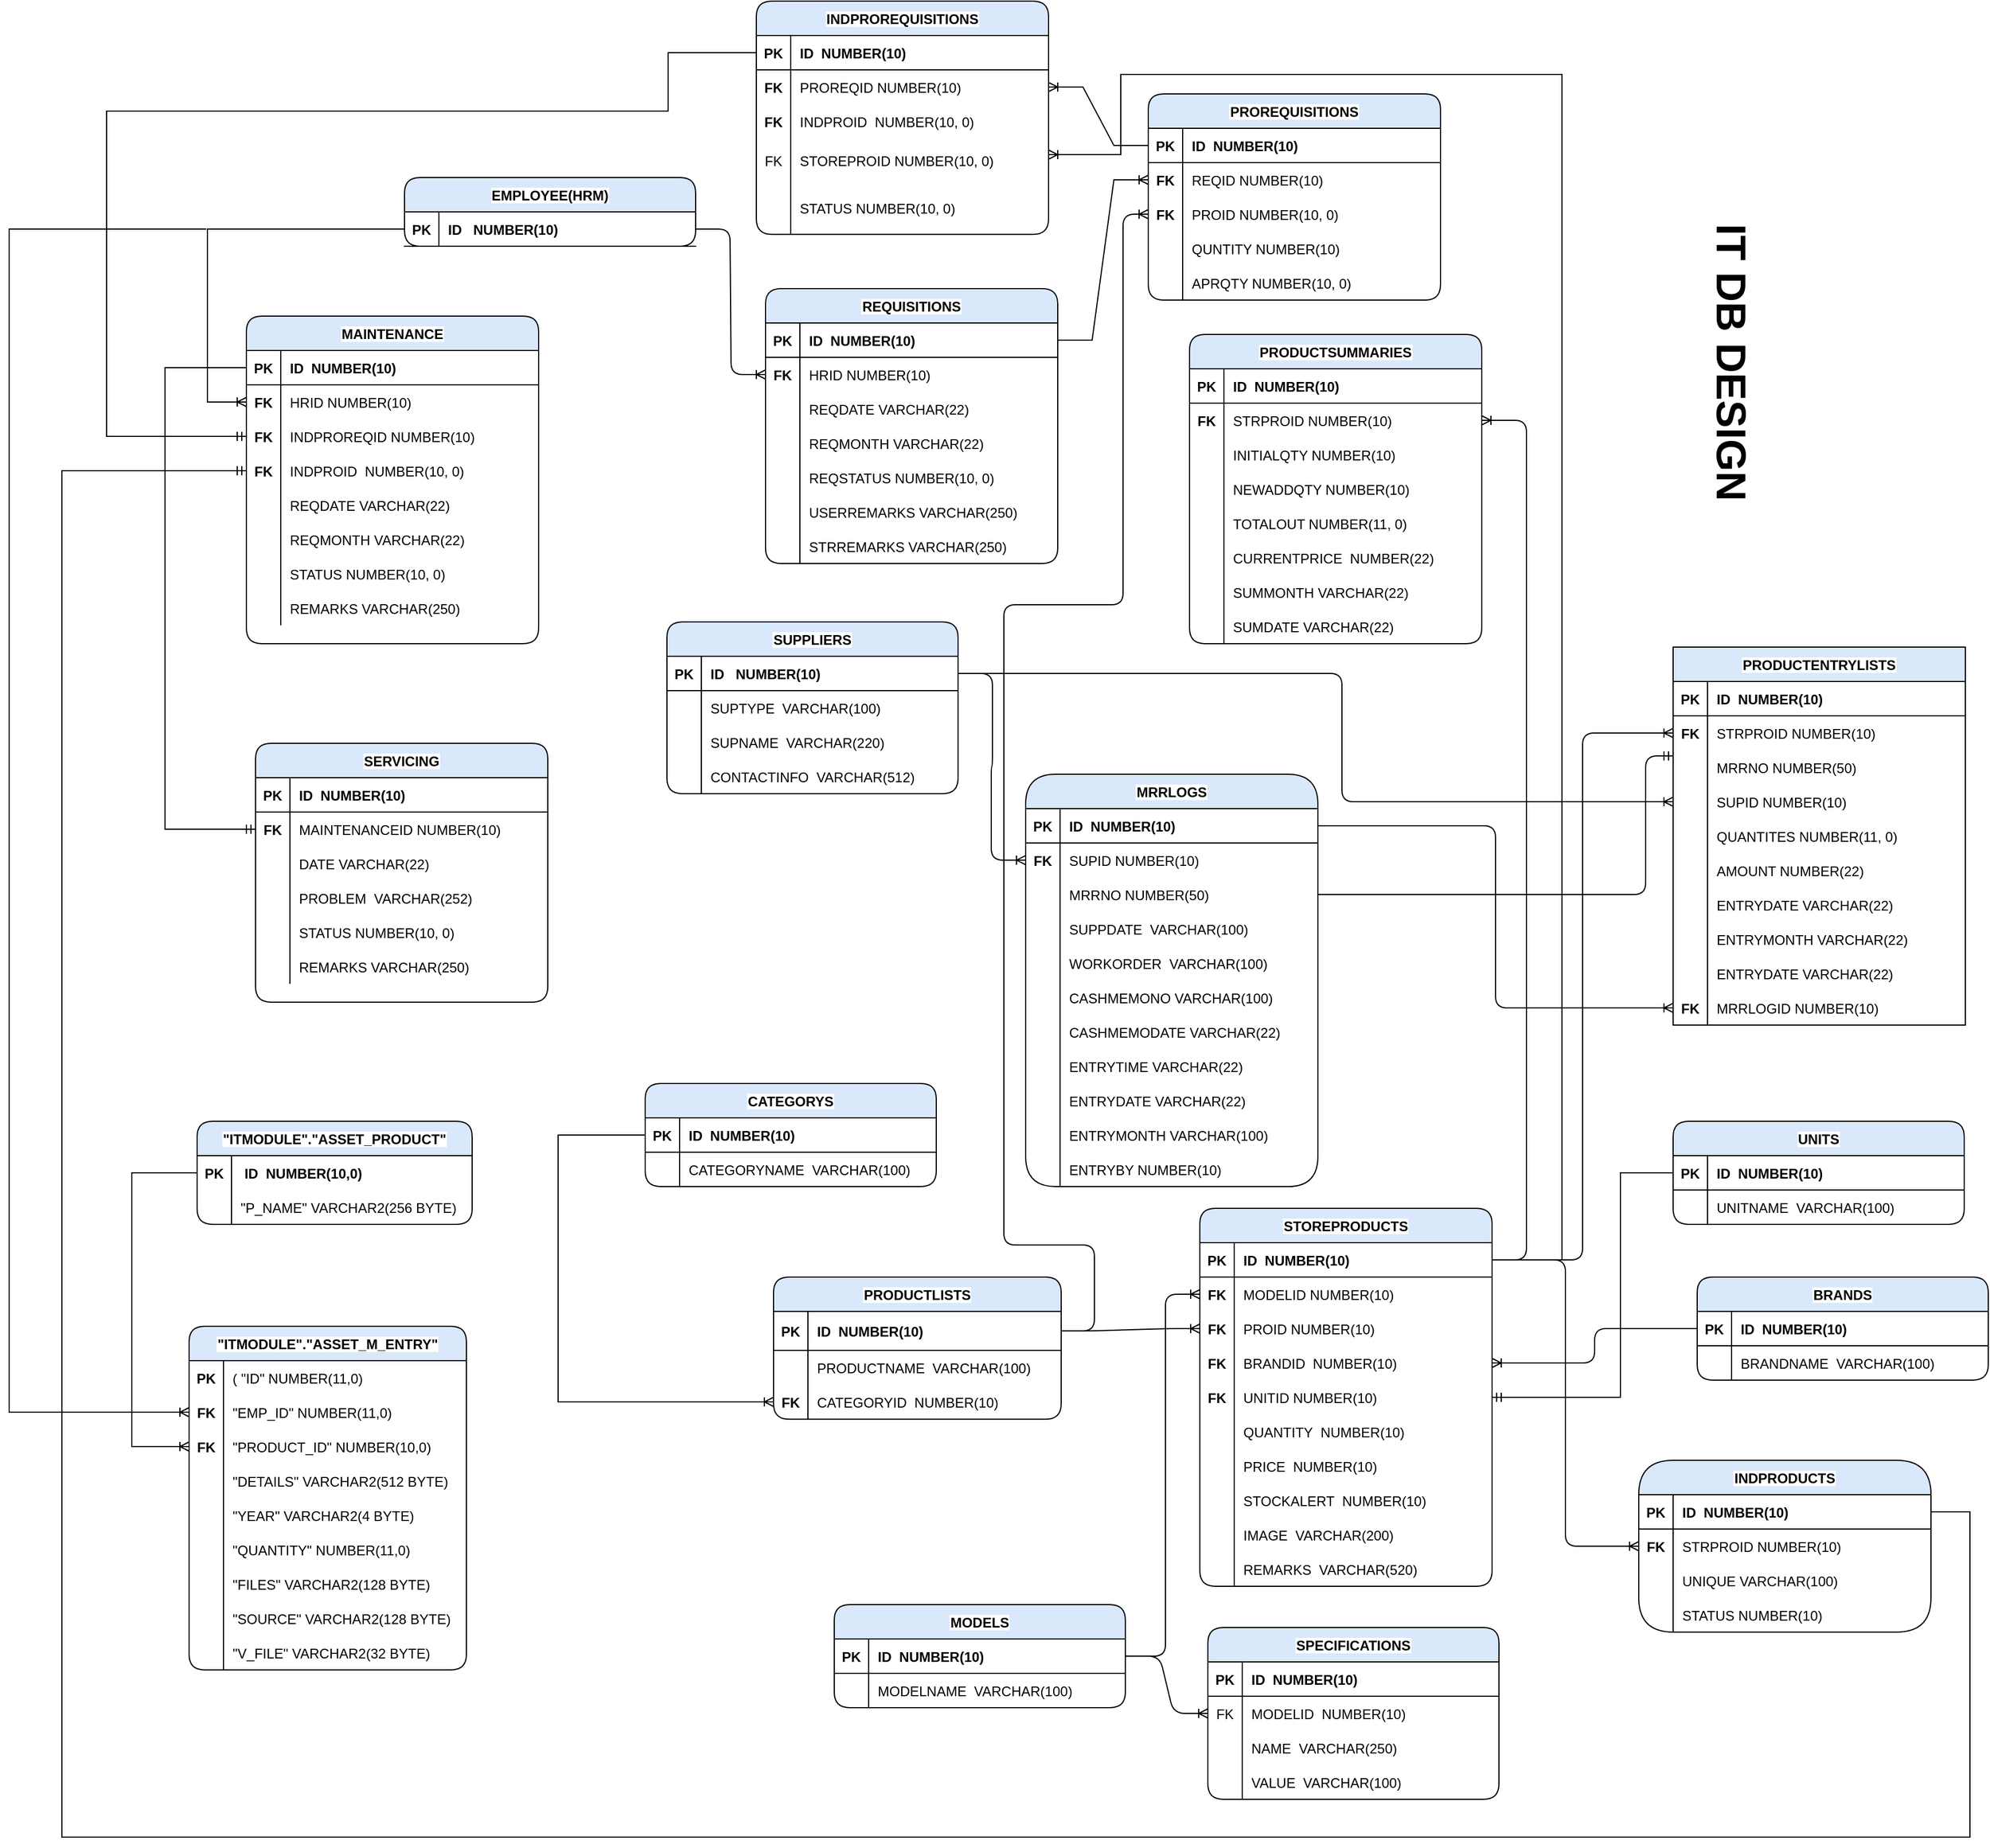 <mxfile version="20.8.3" type="device"><diagram id="l8Za3r5RQT5J2LpXGEuv" name="Page-1"><mxGraphModel dx="3350" dy="2155" grid="0" gridSize="10" guides="1" tooltips="1" connect="1" arrows="1" fold="1" page="0" pageScale="1" pageWidth="850" pageHeight="1100" math="0" shadow="0"><root><mxCell id="0"/><mxCell id="1" parent="0"/><mxCell id="Pz7PJdF2XGj8t8hm-nxg-1" value="PRODUCTLISTS" style="shape=table;startSize=30;container=1;collapsible=1;childLayout=tableLayout;fixedRows=1;rowLines=0;fontStyle=1;align=center;resizeLast=1;fillColor=#dae8fc;strokeColor=default;labelBackgroundColor=default;rounded=1;" parent="1" vertex="1"><mxGeometry x="-355" y="-31" width="251" height="124.12" as="geometry"/></mxCell><mxCell id="Pz7PJdF2XGj8t8hm-nxg-2" value="" style="shape=tableRow;horizontal=0;startSize=0;swimlaneHead=0;swimlaneBody=0;fillColor=none;collapsible=0;dropTarget=0;points=[[0,0.5],[1,0.5]];portConstraint=eastwest;top=0;left=0;right=0;bottom=1;rounded=1;strokeColor=default;" parent="Pz7PJdF2XGj8t8hm-nxg-1" vertex="1"><mxGeometry y="30" width="251" height="34" as="geometry"/></mxCell><mxCell id="Pz7PJdF2XGj8t8hm-nxg-3" value="PK" style="shape=partialRectangle;connectable=0;fillColor=none;top=0;left=0;bottom=0;right=0;fontStyle=1;overflow=hidden;rounded=1;strokeColor=default;" parent="Pz7PJdF2XGj8t8hm-nxg-2" vertex="1"><mxGeometry width="30" height="34" as="geometry"><mxRectangle width="30" height="34" as="alternateBounds"/></mxGeometry></mxCell><mxCell id="Pz7PJdF2XGj8t8hm-nxg-4" value="ID  NUMBER(10)" style="shape=partialRectangle;connectable=0;fillColor=none;top=0;left=0;bottom=0;right=0;align=left;spacingLeft=6;fontStyle=1;overflow=hidden;rounded=1;strokeColor=default;" parent="Pz7PJdF2XGj8t8hm-nxg-2" vertex="1"><mxGeometry x="30" width="221" height="34" as="geometry"><mxRectangle width="221" height="34" as="alternateBounds"/></mxGeometry></mxCell><mxCell id="Pz7PJdF2XGj8t8hm-nxg-5" value="" style="shape=tableRow;horizontal=0;startSize=0;swimlaneHead=0;swimlaneBody=0;fillColor=none;collapsible=0;dropTarget=0;points=[[0,0.5],[1,0.5]];portConstraint=eastwest;top=0;left=0;right=0;bottom=0;rounded=1;strokeColor=default;" parent="Pz7PJdF2XGj8t8hm-nxg-1" vertex="1"><mxGeometry y="64" width="251" height="30" as="geometry"/></mxCell><mxCell id="Pz7PJdF2XGj8t8hm-nxg-6" value="" style="shape=partialRectangle;connectable=0;fillColor=none;top=0;left=0;bottom=0;right=0;editable=1;overflow=hidden;rounded=1;strokeColor=default;" parent="Pz7PJdF2XGj8t8hm-nxg-5" vertex="1"><mxGeometry width="30" height="30" as="geometry"><mxRectangle width="30" height="30" as="alternateBounds"/></mxGeometry></mxCell><mxCell id="Pz7PJdF2XGj8t8hm-nxg-7" value="PRODUCTNAME  VARCHAR(100)" style="shape=partialRectangle;connectable=0;fillColor=none;top=0;left=0;bottom=0;right=0;align=left;spacingLeft=6;overflow=hidden;rounded=1;strokeColor=default;" parent="Pz7PJdF2XGj8t8hm-nxg-5" vertex="1"><mxGeometry x="30" width="221" height="30" as="geometry"><mxRectangle width="221" height="30" as="alternateBounds"/></mxGeometry></mxCell><mxCell id="Pz7PJdF2XGj8t8hm-nxg-8" value="" style="shape=tableRow;horizontal=0;startSize=0;swimlaneHead=0;swimlaneBody=0;fillColor=none;collapsible=0;dropTarget=0;points=[[0,0.5],[1,0.5]];portConstraint=eastwest;top=0;left=0;right=0;bottom=0;rounded=1;strokeColor=default;" parent="Pz7PJdF2XGj8t8hm-nxg-1" vertex="1"><mxGeometry y="94" width="251" height="30" as="geometry"/></mxCell><mxCell id="Pz7PJdF2XGj8t8hm-nxg-9" value="FK" style="shape=partialRectangle;connectable=0;fillColor=none;top=0;left=0;bottom=0;right=0;editable=1;overflow=hidden;rounded=1;fontStyle=1;strokeColor=default;" parent="Pz7PJdF2XGj8t8hm-nxg-8" vertex="1"><mxGeometry width="30" height="30" as="geometry"><mxRectangle width="30" height="30" as="alternateBounds"/></mxGeometry></mxCell><mxCell id="Pz7PJdF2XGj8t8hm-nxg-10" value="CATEGORYID  NUMBER(10)" style="shape=partialRectangle;connectable=0;fillColor=none;top=0;left=0;bottom=0;right=0;align=left;spacingLeft=6;overflow=hidden;rounded=1;strokeColor=default;" parent="Pz7PJdF2XGj8t8hm-nxg-8" vertex="1"><mxGeometry x="30" width="221" height="30" as="geometry"><mxRectangle width="221" height="30" as="alternateBounds"/></mxGeometry></mxCell><mxCell id="VDiYdYeroozq8ceTcpGC-1" value="CATEGORYS" style="shape=table;startSize=30;container=1;collapsible=1;childLayout=tableLayout;fixedRows=1;rowLines=0;fontStyle=1;align=center;resizeLast=1;fillColor=#dae8fc;strokeColor=default;labelBackgroundColor=default;rounded=1;" parent="1" vertex="1"><mxGeometry x="-467" y="-200" width="254" height="90" as="geometry"/></mxCell><mxCell id="VDiYdYeroozq8ceTcpGC-2" value="" style="shape=tableRow;horizontal=0;startSize=0;swimlaneHead=0;swimlaneBody=0;fillColor=none;collapsible=0;dropTarget=0;points=[[0,0.5],[1,0.5]];portConstraint=eastwest;top=0;left=0;right=0;bottom=1;rounded=1;strokeColor=default;" parent="VDiYdYeroozq8ceTcpGC-1" vertex="1"><mxGeometry y="30" width="254" height="30" as="geometry"/></mxCell><mxCell id="VDiYdYeroozq8ceTcpGC-3" value="PK" style="shape=partialRectangle;connectable=0;fillColor=none;top=0;left=0;bottom=0;right=0;fontStyle=1;overflow=hidden;rounded=1;strokeColor=default;" parent="VDiYdYeroozq8ceTcpGC-2" vertex="1"><mxGeometry width="30" height="30" as="geometry"><mxRectangle width="30" height="30" as="alternateBounds"/></mxGeometry></mxCell><mxCell id="VDiYdYeroozq8ceTcpGC-4" value="ID  NUMBER(10)" style="shape=partialRectangle;connectable=0;fillColor=none;top=0;left=0;bottom=0;right=0;align=left;spacingLeft=6;fontStyle=1;overflow=hidden;rounded=1;strokeColor=default;" parent="VDiYdYeroozq8ceTcpGC-2" vertex="1"><mxGeometry x="30" width="224" height="30" as="geometry"><mxRectangle width="224" height="30" as="alternateBounds"/></mxGeometry></mxCell><mxCell id="VDiYdYeroozq8ceTcpGC-5" value="" style="shape=tableRow;horizontal=0;startSize=0;swimlaneHead=0;swimlaneBody=0;fillColor=none;collapsible=0;dropTarget=0;points=[[0,0.5],[1,0.5]];portConstraint=eastwest;top=0;left=0;right=0;bottom=0;rounded=1;strokeColor=default;" parent="VDiYdYeroozq8ceTcpGC-1" vertex="1"><mxGeometry y="60" width="254" height="30" as="geometry"/></mxCell><mxCell id="VDiYdYeroozq8ceTcpGC-6" value="" style="shape=partialRectangle;connectable=0;fillColor=none;top=0;left=0;bottom=0;right=0;editable=1;overflow=hidden;rounded=1;strokeColor=default;" parent="VDiYdYeroozq8ceTcpGC-5" vertex="1"><mxGeometry width="30" height="30" as="geometry"><mxRectangle width="30" height="30" as="alternateBounds"/></mxGeometry></mxCell><mxCell id="VDiYdYeroozq8ceTcpGC-7" value="CATEGORYNAME  VARCHAR(100)" style="shape=partialRectangle;connectable=0;fillColor=none;top=0;left=0;bottom=0;right=0;align=left;spacingLeft=6;overflow=hidden;rounded=1;strokeColor=default;" parent="VDiYdYeroozq8ceTcpGC-5" vertex="1"><mxGeometry x="30" width="224" height="30" as="geometry"><mxRectangle width="224" height="30" as="alternateBounds"/></mxGeometry></mxCell><mxCell id="VDiYdYeroozq8ceTcpGC-16" value="MODELS" style="shape=table;startSize=30;container=1;collapsible=1;childLayout=tableLayout;fixedRows=1;rowLines=0;fontStyle=1;align=center;resizeLast=1;fillColor=#dae8fc;strokeColor=default;labelBackgroundColor=default;rounded=1;" parent="1" vertex="1"><mxGeometry x="-302" y="255" width="254" height="90" as="geometry"/></mxCell><mxCell id="VDiYdYeroozq8ceTcpGC-17" value="" style="shape=tableRow;horizontal=0;startSize=0;swimlaneHead=0;swimlaneBody=0;fillColor=none;collapsible=0;dropTarget=0;points=[[0,0.5],[1,0.5]];portConstraint=eastwest;top=0;left=0;right=0;bottom=1;rounded=1;strokeColor=default;" parent="VDiYdYeroozq8ceTcpGC-16" vertex="1"><mxGeometry y="30" width="254" height="30" as="geometry"/></mxCell><mxCell id="VDiYdYeroozq8ceTcpGC-18" value="PK" style="shape=partialRectangle;connectable=0;fillColor=none;top=0;left=0;bottom=0;right=0;fontStyle=1;overflow=hidden;rounded=1;strokeColor=default;" parent="VDiYdYeroozq8ceTcpGC-17" vertex="1"><mxGeometry width="30" height="30" as="geometry"><mxRectangle width="30" height="30" as="alternateBounds"/></mxGeometry></mxCell><mxCell id="VDiYdYeroozq8ceTcpGC-19" value="ID  NUMBER(10)" style="shape=partialRectangle;connectable=0;fillColor=none;top=0;left=0;bottom=0;right=0;align=left;spacingLeft=6;fontStyle=1;overflow=hidden;rounded=1;strokeColor=default;" parent="VDiYdYeroozq8ceTcpGC-17" vertex="1"><mxGeometry x="30" width="224" height="30" as="geometry"><mxRectangle width="224" height="30" as="alternateBounds"/></mxGeometry></mxCell><mxCell id="VDiYdYeroozq8ceTcpGC-20" value="" style="shape=tableRow;horizontal=0;startSize=0;swimlaneHead=0;swimlaneBody=0;fillColor=none;collapsible=0;dropTarget=0;points=[[0,0.5],[1,0.5]];portConstraint=eastwest;top=0;left=0;right=0;bottom=0;rounded=1;strokeColor=default;" parent="VDiYdYeroozq8ceTcpGC-16" vertex="1"><mxGeometry y="60" width="254" height="30" as="geometry"/></mxCell><mxCell id="VDiYdYeroozq8ceTcpGC-21" value="" style="shape=partialRectangle;connectable=0;fillColor=none;top=0;left=0;bottom=0;right=0;editable=1;overflow=hidden;rounded=1;strokeColor=default;" parent="VDiYdYeroozq8ceTcpGC-20" vertex="1"><mxGeometry width="30" height="30" as="geometry"><mxRectangle width="30" height="30" as="alternateBounds"/></mxGeometry></mxCell><mxCell id="VDiYdYeroozq8ceTcpGC-22" value="MODELNAME  VARCHAR(100)" style="shape=partialRectangle;connectable=0;fillColor=none;top=0;left=0;bottom=0;right=0;align=left;spacingLeft=6;overflow=hidden;rounded=1;strokeColor=default;" parent="VDiYdYeroozq8ceTcpGC-20" vertex="1"><mxGeometry x="30" width="224" height="30" as="geometry"><mxRectangle width="224" height="30" as="alternateBounds"/></mxGeometry></mxCell><mxCell id="VDiYdYeroozq8ceTcpGC-23" value="SPECIFICATIONS" style="shape=table;startSize=30;container=1;collapsible=1;childLayout=tableLayout;fixedRows=1;rowLines=0;fontStyle=1;align=center;resizeLast=1;fillColor=#dae8fc;strokeColor=default;labelBackgroundColor=default;rounded=1;" parent="1" vertex="1"><mxGeometry x="24" y="275" width="254" height="150" as="geometry"/></mxCell><mxCell id="VDiYdYeroozq8ceTcpGC-24" value="" style="shape=tableRow;horizontal=0;startSize=0;swimlaneHead=0;swimlaneBody=0;fillColor=none;collapsible=0;dropTarget=0;points=[[0,0.5],[1,0.5]];portConstraint=eastwest;top=0;left=0;right=0;bottom=1;rounded=1;strokeColor=default;" parent="VDiYdYeroozq8ceTcpGC-23" vertex="1"><mxGeometry y="30" width="254" height="30" as="geometry"/></mxCell><mxCell id="VDiYdYeroozq8ceTcpGC-25" value="PK" style="shape=partialRectangle;connectable=0;fillColor=none;top=0;left=0;bottom=0;right=0;fontStyle=1;overflow=hidden;rounded=1;strokeColor=default;" parent="VDiYdYeroozq8ceTcpGC-24" vertex="1"><mxGeometry width="30" height="30" as="geometry"><mxRectangle width="30" height="30" as="alternateBounds"/></mxGeometry></mxCell><mxCell id="VDiYdYeroozq8ceTcpGC-26" value="ID  NUMBER(10)" style="shape=partialRectangle;connectable=0;fillColor=none;top=0;left=0;bottom=0;right=0;align=left;spacingLeft=6;fontStyle=1;overflow=hidden;rounded=1;strokeColor=default;" parent="VDiYdYeroozq8ceTcpGC-24" vertex="1"><mxGeometry x="30" width="224" height="30" as="geometry"><mxRectangle width="224" height="30" as="alternateBounds"/></mxGeometry></mxCell><mxCell id="VDiYdYeroozq8ceTcpGC-33" value="" style="shape=tableRow;horizontal=0;startSize=0;swimlaneHead=0;swimlaneBody=0;fillColor=none;collapsible=0;dropTarget=0;points=[[0,0.5],[1,0.5]];portConstraint=eastwest;top=0;left=0;right=0;bottom=0;rounded=1;strokeColor=default;" parent="VDiYdYeroozq8ceTcpGC-23" vertex="1"><mxGeometry y="60" width="254" height="30" as="geometry"/></mxCell><mxCell id="VDiYdYeroozq8ceTcpGC-34" value="FK" style="shape=partialRectangle;connectable=0;fillColor=none;top=0;left=0;bottom=0;right=0;fontStyle=0;overflow=hidden;rounded=1;strokeColor=default;" parent="VDiYdYeroozq8ceTcpGC-33" vertex="1"><mxGeometry width="30" height="30" as="geometry"><mxRectangle width="30" height="30" as="alternateBounds"/></mxGeometry></mxCell><mxCell id="VDiYdYeroozq8ceTcpGC-35" value="MODELID  NUMBER(10)" style="shape=partialRectangle;connectable=0;fillColor=none;top=0;left=0;bottom=0;right=0;align=left;spacingLeft=6;fontStyle=0;overflow=hidden;rounded=1;strokeColor=default;" parent="VDiYdYeroozq8ceTcpGC-33" vertex="1"><mxGeometry x="30" width="224" height="30" as="geometry"><mxRectangle width="224" height="30" as="alternateBounds"/></mxGeometry></mxCell><mxCell id="VDiYdYeroozq8ceTcpGC-27" value="" style="shape=tableRow;horizontal=0;startSize=0;swimlaneHead=0;swimlaneBody=0;fillColor=none;collapsible=0;dropTarget=0;points=[[0,0.5],[1,0.5]];portConstraint=eastwest;top=0;left=0;right=0;bottom=0;rounded=1;strokeColor=default;" parent="VDiYdYeroozq8ceTcpGC-23" vertex="1"><mxGeometry y="90" width="254" height="30" as="geometry"/></mxCell><mxCell id="VDiYdYeroozq8ceTcpGC-28" value="" style="shape=partialRectangle;connectable=0;fillColor=none;top=0;left=0;bottom=0;right=0;editable=1;overflow=hidden;rounded=1;strokeColor=default;" parent="VDiYdYeroozq8ceTcpGC-27" vertex="1"><mxGeometry width="30" height="30" as="geometry"><mxRectangle width="30" height="30" as="alternateBounds"/></mxGeometry></mxCell><mxCell id="VDiYdYeroozq8ceTcpGC-29" value="NAME  VARCHAR(250)" style="shape=partialRectangle;connectable=0;fillColor=none;top=0;left=0;bottom=0;right=0;align=left;spacingLeft=6;overflow=hidden;rounded=1;strokeColor=default;" parent="VDiYdYeroozq8ceTcpGC-27" vertex="1"><mxGeometry x="30" width="224" height="30" as="geometry"><mxRectangle width="224" height="30" as="alternateBounds"/></mxGeometry></mxCell><mxCell id="VDiYdYeroozq8ceTcpGC-30" value="" style="shape=tableRow;horizontal=0;startSize=0;swimlaneHead=0;swimlaneBody=0;fillColor=none;collapsible=0;dropTarget=0;points=[[0,0.5],[1,0.5]];portConstraint=eastwest;top=0;left=0;right=0;bottom=0;rounded=1;strokeColor=default;" parent="VDiYdYeroozq8ceTcpGC-23" vertex="1"><mxGeometry y="120" width="254" height="30" as="geometry"/></mxCell><mxCell id="VDiYdYeroozq8ceTcpGC-31" value="" style="shape=partialRectangle;connectable=0;fillColor=none;top=0;left=0;bottom=0;right=0;editable=1;overflow=hidden;rounded=1;strokeColor=default;" parent="VDiYdYeroozq8ceTcpGC-30" vertex="1"><mxGeometry width="30" height="30" as="geometry"><mxRectangle width="30" height="30" as="alternateBounds"/></mxGeometry></mxCell><mxCell id="VDiYdYeroozq8ceTcpGC-32" value="VALUE  VARCHAR(100)" style="shape=partialRectangle;connectable=0;fillColor=none;top=0;left=0;bottom=0;right=0;align=left;spacingLeft=6;overflow=hidden;rounded=1;strokeColor=default;" parent="VDiYdYeroozq8ceTcpGC-30" vertex="1"><mxGeometry x="30" width="224" height="30" as="geometry"><mxRectangle width="224" height="30" as="alternateBounds"/></mxGeometry></mxCell><mxCell id="VDiYdYeroozq8ceTcpGC-36" value="" style="edgeStyle=entityRelationEdgeStyle;fontSize=12;html=1;endArrow=ERoneToMany;rounded=1;exitX=1;exitY=0.5;exitDx=0;exitDy=0;entryX=0;entryY=0.5;entryDx=0;entryDy=0;strokeColor=default;" parent="1" source="VDiYdYeroozq8ceTcpGC-17" target="VDiYdYeroozq8ceTcpGC-33" edge="1"><mxGeometry width="100" height="100" relative="1" as="geometry"><mxPoint x="28" y="22" as="sourcePoint"/><mxPoint x="128" y="-78" as="targetPoint"/></mxGeometry></mxCell><mxCell id="VDiYdYeroozq8ceTcpGC-37" value="BRANDS" style="shape=table;startSize=30;container=1;collapsible=1;childLayout=tableLayout;fixedRows=1;rowLines=0;fontStyle=1;align=center;resizeLast=1;fillColor=#dae8fc;strokeColor=default;labelBackgroundColor=default;rounded=1;" parent="1" vertex="1"><mxGeometry x="451" y="-31" width="254" height="90" as="geometry"/></mxCell><mxCell id="VDiYdYeroozq8ceTcpGC-38" value="" style="shape=tableRow;horizontal=0;startSize=0;swimlaneHead=0;swimlaneBody=0;fillColor=none;collapsible=0;dropTarget=0;points=[[0,0.5],[1,0.5]];portConstraint=eastwest;top=0;left=0;right=0;bottom=1;rounded=1;strokeColor=default;" parent="VDiYdYeroozq8ceTcpGC-37" vertex="1"><mxGeometry y="30" width="254" height="30" as="geometry"/></mxCell><mxCell id="VDiYdYeroozq8ceTcpGC-39" value="PK" style="shape=partialRectangle;connectable=0;fillColor=none;top=0;left=0;bottom=0;right=0;fontStyle=1;overflow=hidden;rounded=1;strokeColor=default;" parent="VDiYdYeroozq8ceTcpGC-38" vertex="1"><mxGeometry width="30" height="30" as="geometry"><mxRectangle width="30" height="30" as="alternateBounds"/></mxGeometry></mxCell><mxCell id="VDiYdYeroozq8ceTcpGC-40" value="ID  NUMBER(10)" style="shape=partialRectangle;connectable=0;fillColor=none;top=0;left=0;bottom=0;right=0;align=left;spacingLeft=6;fontStyle=1;overflow=hidden;rounded=1;strokeColor=default;" parent="VDiYdYeroozq8ceTcpGC-38" vertex="1"><mxGeometry x="30" width="224" height="30" as="geometry"><mxRectangle width="224" height="30" as="alternateBounds"/></mxGeometry></mxCell><mxCell id="VDiYdYeroozq8ceTcpGC-41" value="" style="shape=tableRow;horizontal=0;startSize=0;swimlaneHead=0;swimlaneBody=0;fillColor=none;collapsible=0;dropTarget=0;points=[[0,0.5],[1,0.5]];portConstraint=eastwest;top=0;left=0;right=0;bottom=0;rounded=1;strokeColor=default;" parent="VDiYdYeroozq8ceTcpGC-37" vertex="1"><mxGeometry y="60" width="254" height="30" as="geometry"/></mxCell><mxCell id="VDiYdYeroozq8ceTcpGC-42" value="" style="shape=partialRectangle;connectable=0;fillColor=none;top=0;left=0;bottom=0;right=0;editable=1;overflow=hidden;rounded=1;strokeColor=default;" parent="VDiYdYeroozq8ceTcpGC-41" vertex="1"><mxGeometry width="30" height="30" as="geometry"><mxRectangle width="30" height="30" as="alternateBounds"/></mxGeometry></mxCell><mxCell id="VDiYdYeroozq8ceTcpGC-43" value="BRANDNAME  VARCHAR(100)" style="shape=partialRectangle;connectable=0;fillColor=none;top=0;left=0;bottom=0;right=0;align=left;spacingLeft=6;overflow=hidden;rounded=1;strokeColor=default;" parent="VDiYdYeroozq8ceTcpGC-41" vertex="1"><mxGeometry x="30" width="224" height="30" as="geometry"><mxRectangle width="224" height="30" as="alternateBounds"/></mxGeometry></mxCell><mxCell id="VDiYdYeroozq8ceTcpGC-44" value="SUPPLIERS" style="shape=table;startSize=30;container=1;collapsible=1;childLayout=tableLayout;fixedRows=1;rowLines=0;fontStyle=1;align=center;resizeLast=1;fillColor=#dae8fc;strokeColor=default;labelBackgroundColor=default;rounded=1;" parent="1" vertex="1"><mxGeometry x="-448" y="-603" width="254" height="150" as="geometry"/></mxCell><mxCell id="VDiYdYeroozq8ceTcpGC-45" value="" style="shape=tableRow;horizontal=0;startSize=0;swimlaneHead=0;swimlaneBody=0;fillColor=none;collapsible=0;dropTarget=0;points=[[0,0.5],[1,0.5]];portConstraint=eastwest;top=0;left=0;right=0;bottom=1;rounded=1;strokeColor=default;" parent="VDiYdYeroozq8ceTcpGC-44" vertex="1"><mxGeometry y="30" width="254" height="30" as="geometry"/></mxCell><mxCell id="VDiYdYeroozq8ceTcpGC-46" value="PK" style="shape=partialRectangle;connectable=0;fillColor=none;top=0;left=0;bottom=0;right=0;fontStyle=1;overflow=hidden;rounded=1;strokeColor=default;" parent="VDiYdYeroozq8ceTcpGC-45" vertex="1"><mxGeometry width="30" height="30" as="geometry"><mxRectangle width="30" height="30" as="alternateBounds"/></mxGeometry></mxCell><mxCell id="VDiYdYeroozq8ceTcpGC-47" value="ID   NUMBER(10)" style="shape=partialRectangle;connectable=0;fillColor=none;top=0;left=0;bottom=0;right=0;align=left;spacingLeft=6;fontStyle=1;overflow=hidden;rounded=1;strokeColor=default;" parent="VDiYdYeroozq8ceTcpGC-45" vertex="1"><mxGeometry x="30" width="224" height="30" as="geometry"><mxRectangle width="224" height="30" as="alternateBounds"/></mxGeometry></mxCell><mxCell id="VDiYdYeroozq8ceTcpGC-48" value="" style="shape=tableRow;horizontal=0;startSize=0;swimlaneHead=0;swimlaneBody=0;fillColor=none;collapsible=0;dropTarget=0;points=[[0,0.5],[1,0.5]];portConstraint=eastwest;top=0;left=0;right=0;bottom=0;rounded=1;strokeColor=default;" parent="VDiYdYeroozq8ceTcpGC-44" vertex="1"><mxGeometry y="60" width="254" height="30" as="geometry"/></mxCell><mxCell id="VDiYdYeroozq8ceTcpGC-49" value="" style="shape=partialRectangle;connectable=0;fillColor=none;top=0;left=0;bottom=0;right=0;editable=1;overflow=hidden;rounded=1;strokeColor=default;" parent="VDiYdYeroozq8ceTcpGC-48" vertex="1"><mxGeometry width="30" height="30" as="geometry"><mxRectangle width="30" height="30" as="alternateBounds"/></mxGeometry></mxCell><mxCell id="VDiYdYeroozq8ceTcpGC-50" value="SUPTYPE  VARCHAR(100)" style="shape=partialRectangle;connectable=0;fillColor=none;top=0;left=0;bottom=0;right=0;align=left;spacingLeft=6;overflow=hidden;rounded=1;strokeColor=default;" parent="VDiYdYeroozq8ceTcpGC-48" vertex="1"><mxGeometry x="30" width="224" height="30" as="geometry"><mxRectangle width="224" height="30" as="alternateBounds"/></mxGeometry></mxCell><mxCell id="VDiYdYeroozq8ceTcpGC-54" value="" style="shape=tableRow;horizontal=0;startSize=0;swimlaneHead=0;swimlaneBody=0;fillColor=none;collapsible=0;dropTarget=0;points=[[0,0.5],[1,0.5]];portConstraint=eastwest;top=0;left=0;right=0;bottom=0;rounded=1;strokeColor=default;" parent="VDiYdYeroozq8ceTcpGC-44" vertex="1"><mxGeometry y="90" width="254" height="30" as="geometry"/></mxCell><mxCell id="VDiYdYeroozq8ceTcpGC-55" value="" style="shape=partialRectangle;connectable=0;fillColor=none;top=0;left=0;bottom=0;right=0;editable=1;overflow=hidden;rounded=1;strokeColor=default;" parent="VDiYdYeroozq8ceTcpGC-54" vertex="1"><mxGeometry width="30" height="30" as="geometry"><mxRectangle width="30" height="30" as="alternateBounds"/></mxGeometry></mxCell><mxCell id="VDiYdYeroozq8ceTcpGC-56" value="SUPNAME  VARCHAR(220)" style="shape=partialRectangle;connectable=0;fillColor=none;top=0;left=0;bottom=0;right=0;align=left;spacingLeft=6;overflow=hidden;rounded=1;strokeColor=default;" parent="VDiYdYeroozq8ceTcpGC-54" vertex="1"><mxGeometry x="30" width="224" height="30" as="geometry"><mxRectangle width="224" height="30" as="alternateBounds"/></mxGeometry></mxCell><mxCell id="VDiYdYeroozq8ceTcpGC-57" value="" style="shape=tableRow;horizontal=0;startSize=0;swimlaneHead=0;swimlaneBody=0;fillColor=none;collapsible=0;dropTarget=0;points=[[0,0.5],[1,0.5]];portConstraint=eastwest;top=0;left=0;right=0;bottom=0;rounded=1;strokeColor=default;" parent="VDiYdYeroozq8ceTcpGC-44" vertex="1"><mxGeometry y="120" width="254" height="30" as="geometry"/></mxCell><mxCell id="VDiYdYeroozq8ceTcpGC-58" value="" style="shape=partialRectangle;connectable=0;fillColor=none;top=0;left=0;bottom=0;right=0;editable=1;overflow=hidden;rounded=1;strokeColor=default;" parent="VDiYdYeroozq8ceTcpGC-57" vertex="1"><mxGeometry width="30" height="30" as="geometry"><mxRectangle width="30" height="30" as="alternateBounds"/></mxGeometry></mxCell><mxCell id="VDiYdYeroozq8ceTcpGC-59" value="CONTACTINFO  VARCHAR(512)" style="shape=partialRectangle;connectable=0;fillColor=none;top=0;left=0;bottom=0;right=0;align=left;spacingLeft=6;overflow=hidden;rounded=1;strokeColor=default;" parent="VDiYdYeroozq8ceTcpGC-57" vertex="1"><mxGeometry x="30" width="224" height="30" as="geometry"><mxRectangle width="224" height="30" as="alternateBounds"/></mxGeometry></mxCell><mxCell id="VDiYdYeroozq8ceTcpGC-86" value="STOREPRODUCTS" style="shape=table;startSize=30;container=1;collapsible=1;childLayout=tableLayout;fixedRows=1;rowLines=0;fontStyle=1;align=center;resizeLast=1;fillColor=#dae8fc;strokeColor=default;labelBackgroundColor=default;rounded=1;" parent="1" vertex="1"><mxGeometry x="17" y="-91" width="255" height="330" as="geometry"/></mxCell><mxCell id="VDiYdYeroozq8ceTcpGC-87" value="" style="shape=tableRow;horizontal=0;startSize=0;swimlaneHead=0;swimlaneBody=0;fillColor=none;collapsible=0;dropTarget=0;points=[[0,0.5],[1,0.5]];portConstraint=eastwest;top=0;left=0;right=0;bottom=1;rounded=1;strokeColor=default;" parent="VDiYdYeroozq8ceTcpGC-86" vertex="1"><mxGeometry y="30" width="255" height="30" as="geometry"/></mxCell><mxCell id="VDiYdYeroozq8ceTcpGC-88" value="PK" style="shape=partialRectangle;connectable=0;fillColor=none;top=0;left=0;bottom=0;right=0;fontStyle=1;overflow=hidden;rounded=1;strokeColor=default;" parent="VDiYdYeroozq8ceTcpGC-87" vertex="1"><mxGeometry width="30" height="30" as="geometry"><mxRectangle width="30" height="30" as="alternateBounds"/></mxGeometry></mxCell><mxCell id="VDiYdYeroozq8ceTcpGC-89" value="ID  NUMBER(10)" style="shape=partialRectangle;connectable=0;fillColor=none;top=0;left=0;bottom=0;right=0;align=left;spacingLeft=6;fontStyle=1;overflow=hidden;rounded=1;strokeColor=default;" parent="VDiYdYeroozq8ceTcpGC-87" vertex="1"><mxGeometry x="30" width="225" height="30" as="geometry"><mxRectangle width="225" height="30" as="alternateBounds"/></mxGeometry></mxCell><mxCell id="VDiYdYeroozq8ceTcpGC-90" value="" style="shape=tableRow;horizontal=0;startSize=0;swimlaneHead=0;swimlaneBody=0;fillColor=none;collapsible=0;dropTarget=0;points=[[0,0.5],[1,0.5]];portConstraint=eastwest;top=0;left=0;right=0;bottom=0;rounded=1;strokeColor=default;" parent="VDiYdYeroozq8ceTcpGC-86" vertex="1"><mxGeometry y="60" width="255" height="30" as="geometry"/></mxCell><mxCell id="VDiYdYeroozq8ceTcpGC-91" value="FK" style="shape=partialRectangle;connectable=0;fillColor=none;top=0;left=0;bottom=0;right=0;editable=1;overflow=hidden;rounded=1;fontStyle=1;strokeColor=default;" parent="VDiYdYeroozq8ceTcpGC-90" vertex="1"><mxGeometry width="30" height="30" as="geometry"><mxRectangle width="30" height="30" as="alternateBounds"/></mxGeometry></mxCell><mxCell id="VDiYdYeroozq8ceTcpGC-92" value="MODELID NUMBER(10)" style="shape=partialRectangle;connectable=0;fillColor=none;top=0;left=0;bottom=0;right=0;align=left;spacingLeft=6;overflow=hidden;rounded=1;strokeColor=default;" parent="VDiYdYeroozq8ceTcpGC-90" vertex="1"><mxGeometry x="30" width="225" height="30" as="geometry"><mxRectangle width="225" height="30" as="alternateBounds"/></mxGeometry></mxCell><mxCell id="VDiYdYeroozq8ceTcpGC-93" value="" style="shape=tableRow;horizontal=0;startSize=0;swimlaneHead=0;swimlaneBody=0;fillColor=none;collapsible=0;dropTarget=0;points=[[0,0.5],[1,0.5]];portConstraint=eastwest;top=0;left=0;right=0;bottom=0;rounded=1;strokeColor=default;" parent="VDiYdYeroozq8ceTcpGC-86" vertex="1"><mxGeometry y="90" width="255" height="30" as="geometry"/></mxCell><mxCell id="VDiYdYeroozq8ceTcpGC-94" value="FK" style="shape=partialRectangle;connectable=0;fillColor=none;top=0;left=0;bottom=0;right=0;editable=1;overflow=hidden;rounded=1;fontStyle=1;strokeColor=default;" parent="VDiYdYeroozq8ceTcpGC-93" vertex="1"><mxGeometry width="30" height="30" as="geometry"><mxRectangle width="30" height="30" as="alternateBounds"/></mxGeometry></mxCell><mxCell id="VDiYdYeroozq8ceTcpGC-95" value="PROID NUMBER(10)" style="shape=partialRectangle;connectable=0;fillColor=none;top=0;left=0;bottom=0;right=0;align=left;spacingLeft=6;overflow=hidden;rounded=1;strokeColor=default;" parent="VDiYdYeroozq8ceTcpGC-93" vertex="1"><mxGeometry x="30" width="225" height="30" as="geometry"><mxRectangle width="225" height="30" as="alternateBounds"/></mxGeometry></mxCell><mxCell id="p0wXT-xMYRuvmXjzney--6" value="" style="shape=tableRow;horizontal=0;startSize=0;swimlaneHead=0;swimlaneBody=0;fillColor=none;collapsible=0;dropTarget=0;points=[[0,0.5],[1,0.5]];portConstraint=eastwest;top=0;left=0;right=0;bottom=0;strokeColor=default;" parent="VDiYdYeroozq8ceTcpGC-86" vertex="1"><mxGeometry y="120" width="255" height="30" as="geometry"/></mxCell><mxCell id="p0wXT-xMYRuvmXjzney--7" value="FK" style="shape=partialRectangle;connectable=0;fillColor=none;top=0;left=0;bottom=0;right=0;editable=1;overflow=hidden;strokeColor=default;fontStyle=1" parent="p0wXT-xMYRuvmXjzney--6" vertex="1"><mxGeometry width="30" height="30" as="geometry"><mxRectangle width="30" height="30" as="alternateBounds"/></mxGeometry></mxCell><mxCell id="p0wXT-xMYRuvmXjzney--8" value="BRANDID  NUMBER(10)" style="shape=partialRectangle;connectable=0;fillColor=none;top=0;left=0;bottom=0;right=0;align=left;spacingLeft=6;overflow=hidden;strokeColor=default;" parent="p0wXT-xMYRuvmXjzney--6" vertex="1"><mxGeometry x="30" width="225" height="30" as="geometry"><mxRectangle width="225" height="30" as="alternateBounds"/></mxGeometry></mxCell><mxCell id="p0wXT-xMYRuvmXjzney--195" value="" style="shape=tableRow;horizontal=0;startSize=0;swimlaneHead=0;swimlaneBody=0;fillColor=none;collapsible=0;dropTarget=0;points=[[0,0.5],[1,0.5]];portConstraint=eastwest;top=0;left=0;right=0;bottom=0;strokeColor=default;" parent="VDiYdYeroozq8ceTcpGC-86" vertex="1"><mxGeometry y="150" width="255" height="30" as="geometry"/></mxCell><mxCell id="p0wXT-xMYRuvmXjzney--196" value="FK" style="shape=partialRectangle;connectable=0;fillColor=none;top=0;left=0;bottom=0;right=0;editable=1;overflow=hidden;strokeColor=default;fontStyle=1" parent="p0wXT-xMYRuvmXjzney--195" vertex="1"><mxGeometry width="30" height="30" as="geometry"><mxRectangle width="30" height="30" as="alternateBounds"/></mxGeometry></mxCell><mxCell id="p0wXT-xMYRuvmXjzney--197" value="UNITID NUMBER(10)" style="shape=partialRectangle;connectable=0;fillColor=none;top=0;left=0;bottom=0;right=0;align=left;spacingLeft=6;overflow=hidden;strokeColor=default;" parent="p0wXT-xMYRuvmXjzney--195" vertex="1"><mxGeometry x="30" width="225" height="30" as="geometry"><mxRectangle width="225" height="30" as="alternateBounds"/></mxGeometry></mxCell><mxCell id="VDiYdYeroozq8ceTcpGC-96" value="" style="shape=tableRow;horizontal=0;startSize=0;swimlaneHead=0;swimlaneBody=0;fillColor=none;collapsible=0;dropTarget=0;points=[[0,0.5],[1,0.5]];portConstraint=eastwest;top=0;left=0;right=0;bottom=0;rounded=1;strokeColor=default;" parent="VDiYdYeroozq8ceTcpGC-86" vertex="1"><mxGeometry y="180" width="255" height="30" as="geometry"/></mxCell><mxCell id="VDiYdYeroozq8ceTcpGC-97" value="" style="shape=partialRectangle;connectable=0;fillColor=none;top=0;left=0;bottom=0;right=0;editable=1;overflow=hidden;rounded=1;strokeColor=default;" parent="VDiYdYeroozq8ceTcpGC-96" vertex="1"><mxGeometry width="30" height="30" as="geometry"><mxRectangle width="30" height="30" as="alternateBounds"/></mxGeometry></mxCell><mxCell id="VDiYdYeroozq8ceTcpGC-98" value="QUANTITY  NUMBER(10)" style="shape=partialRectangle;connectable=0;fillColor=none;top=0;left=0;bottom=0;right=0;align=left;spacingLeft=6;overflow=hidden;rounded=1;strokeColor=default;" parent="VDiYdYeroozq8ceTcpGC-96" vertex="1"><mxGeometry x="30" width="225" height="30" as="geometry"><mxRectangle width="225" height="30" as="alternateBounds"/></mxGeometry></mxCell><mxCell id="VDiYdYeroozq8ceTcpGC-99" value="" style="shape=tableRow;horizontal=0;startSize=0;swimlaneHead=0;swimlaneBody=0;fillColor=none;collapsible=0;dropTarget=0;points=[[0,0.5],[1,0.5]];portConstraint=eastwest;top=0;left=0;right=0;bottom=0;rounded=1;strokeColor=default;" parent="VDiYdYeroozq8ceTcpGC-86" vertex="1"><mxGeometry y="210" width="255" height="30" as="geometry"/></mxCell><mxCell id="VDiYdYeroozq8ceTcpGC-100" value="" style="shape=partialRectangle;connectable=0;fillColor=none;top=0;left=0;bottom=0;right=0;editable=1;overflow=hidden;rounded=1;strokeColor=default;" parent="VDiYdYeroozq8ceTcpGC-99" vertex="1"><mxGeometry width="30" height="30" as="geometry"><mxRectangle width="30" height="30" as="alternateBounds"/></mxGeometry></mxCell><mxCell id="VDiYdYeroozq8ceTcpGC-101" value="PRICE  NUMBER(10)" style="shape=partialRectangle;connectable=0;fillColor=none;top=0;left=0;bottom=0;right=0;align=left;spacingLeft=6;overflow=hidden;rounded=1;strokeColor=default;" parent="VDiYdYeroozq8ceTcpGC-99" vertex="1"><mxGeometry x="30" width="225" height="30" as="geometry"><mxRectangle width="225" height="30" as="alternateBounds"/></mxGeometry></mxCell><mxCell id="VDiYdYeroozq8ceTcpGC-106" value="" style="shape=tableRow;horizontal=0;startSize=0;swimlaneHead=0;swimlaneBody=0;fillColor=none;collapsible=0;dropTarget=0;points=[[0,0.5],[1,0.5]];portConstraint=eastwest;top=0;left=0;right=0;bottom=0;rounded=1;strokeColor=default;" parent="VDiYdYeroozq8ceTcpGC-86" vertex="1"><mxGeometry y="240" width="255" height="30" as="geometry"/></mxCell><mxCell id="VDiYdYeroozq8ceTcpGC-107" value="" style="shape=partialRectangle;connectable=0;fillColor=none;top=0;left=0;bottom=0;right=0;editable=1;overflow=hidden;rounded=1;strokeColor=default;" parent="VDiYdYeroozq8ceTcpGC-106" vertex="1"><mxGeometry width="30" height="30" as="geometry"><mxRectangle width="30" height="30" as="alternateBounds"/></mxGeometry></mxCell><mxCell id="VDiYdYeroozq8ceTcpGC-108" value="STOCKALERT  NUMBER(10)" style="shape=partialRectangle;connectable=0;fillColor=none;top=0;left=0;bottom=0;right=0;align=left;spacingLeft=6;overflow=hidden;rounded=1;strokeColor=default;" parent="VDiYdYeroozq8ceTcpGC-106" vertex="1"><mxGeometry x="30" width="225" height="30" as="geometry"><mxRectangle width="225" height="30" as="alternateBounds"/></mxGeometry></mxCell><mxCell id="VDiYdYeroozq8ceTcpGC-112" value="" style="shape=tableRow;horizontal=0;startSize=0;swimlaneHead=0;swimlaneBody=0;fillColor=none;collapsible=0;dropTarget=0;points=[[0,0.5],[1,0.5]];portConstraint=eastwest;top=0;left=0;right=0;bottom=0;rounded=1;strokeColor=default;" parent="VDiYdYeroozq8ceTcpGC-86" vertex="1"><mxGeometry y="270" width="255" height="30" as="geometry"/></mxCell><mxCell id="VDiYdYeroozq8ceTcpGC-113" value="" style="shape=partialRectangle;connectable=0;fillColor=none;top=0;left=0;bottom=0;right=0;editable=1;overflow=hidden;rounded=1;strokeColor=default;" parent="VDiYdYeroozq8ceTcpGC-112" vertex="1"><mxGeometry width="30" height="30" as="geometry"><mxRectangle width="30" height="30" as="alternateBounds"/></mxGeometry></mxCell><mxCell id="VDiYdYeroozq8ceTcpGC-114" value="IMAGE  VARCHAR(200)" style="shape=partialRectangle;connectable=0;fillColor=none;top=0;left=0;bottom=0;right=0;align=left;spacingLeft=6;overflow=hidden;rounded=1;strokeColor=default;" parent="VDiYdYeroozq8ceTcpGC-112" vertex="1"><mxGeometry x="30" width="225" height="30" as="geometry"><mxRectangle width="225" height="30" as="alternateBounds"/></mxGeometry></mxCell><mxCell id="VDiYdYeroozq8ceTcpGC-109" value="" style="shape=tableRow;horizontal=0;startSize=0;swimlaneHead=0;swimlaneBody=0;fillColor=none;collapsible=0;dropTarget=0;points=[[0,0.5],[1,0.5]];portConstraint=eastwest;top=0;left=0;right=0;bottom=0;rounded=1;strokeColor=default;" parent="VDiYdYeroozq8ceTcpGC-86" vertex="1"><mxGeometry y="300" width="255" height="30" as="geometry"/></mxCell><mxCell id="VDiYdYeroozq8ceTcpGC-110" value="" style="shape=partialRectangle;connectable=0;fillColor=none;top=0;left=0;bottom=0;right=0;editable=1;overflow=hidden;rounded=1;strokeColor=default;" parent="VDiYdYeroozq8ceTcpGC-109" vertex="1"><mxGeometry width="30" height="30" as="geometry"><mxRectangle width="30" height="30" as="alternateBounds"/></mxGeometry></mxCell><mxCell id="VDiYdYeroozq8ceTcpGC-111" value="REMARKS  VARCHAR(520)" style="shape=partialRectangle;connectable=0;fillColor=none;top=0;left=0;bottom=0;right=0;align=left;spacingLeft=6;overflow=hidden;rounded=1;strokeColor=default;" parent="VDiYdYeroozq8ceTcpGC-109" vertex="1"><mxGeometry x="30" width="225" height="30" as="geometry"><mxRectangle width="225" height="30" as="alternateBounds"/></mxGeometry></mxCell><mxCell id="VDiYdYeroozq8ceTcpGC-115" value="" style="edgeStyle=entityRelationEdgeStyle;fontSize=12;html=1;endArrow=ERoneToMany;rounded=1;entryX=0;entryY=0.5;entryDx=0;entryDy=0;exitX=1;exitY=0.5;exitDx=0;exitDy=0;strokeColor=default;" parent="1" source="Pz7PJdF2XGj8t8hm-nxg-2" target="VDiYdYeroozq8ceTcpGC-93" edge="1"><mxGeometry width="100" height="100" relative="1" as="geometry"><mxPoint x="79" y="-221" as="sourcePoint"/><mxPoint x="179" y="-321" as="targetPoint"/></mxGeometry></mxCell><mxCell id="VDiYdYeroozq8ceTcpGC-116" value="" style="edgeStyle=orthogonalEdgeStyle;fontSize=12;html=1;endArrow=ERoneToMany;rounded=1;entryX=0;entryY=0.5;entryDx=0;entryDy=0;exitX=1;exitY=0.5;exitDx=0;exitDy=0;strokeColor=default;" parent="1" source="VDiYdYeroozq8ceTcpGC-17" target="VDiYdYeroozq8ceTcpGC-90" edge="1"><mxGeometry width="100" height="100" relative="1" as="geometry"><mxPoint x="-166" y="16" as="sourcePoint"/><mxPoint x="-66" y="-84" as="targetPoint"/><Array as="points"><mxPoint x="-13" y="300"/><mxPoint x="-13" y="-16"/></Array></mxGeometry></mxCell><mxCell id="VDiYdYeroozq8ceTcpGC-117" value="MRRLOGS" style="shape=table;startSize=30;container=1;collapsible=1;childLayout=tableLayout;fixedRows=1;rowLines=0;fontStyle=1;align=center;resizeLast=1;fillColor=#dae8fc;strokeColor=default;labelBackgroundColor=default;rounded=1;arcSize=29;" parent="1" vertex="1"><mxGeometry x="-135" y="-470" width="255" height="360" as="geometry"/></mxCell><mxCell id="VDiYdYeroozq8ceTcpGC-118" value="" style="shape=tableRow;horizontal=0;startSize=0;swimlaneHead=0;swimlaneBody=0;fillColor=none;collapsible=0;dropTarget=0;points=[[0,0.5],[1,0.5]];portConstraint=eastwest;top=0;left=0;right=0;bottom=1;rounded=1;strokeColor=default;" parent="VDiYdYeroozq8ceTcpGC-117" vertex="1"><mxGeometry y="30" width="255" height="30" as="geometry"/></mxCell><mxCell id="VDiYdYeroozq8ceTcpGC-119" value="PK" style="shape=partialRectangle;connectable=0;fillColor=none;top=0;left=0;bottom=0;right=0;fontStyle=1;overflow=hidden;rounded=1;strokeColor=default;" parent="VDiYdYeroozq8ceTcpGC-118" vertex="1"><mxGeometry width="30" height="30" as="geometry"><mxRectangle width="30" height="30" as="alternateBounds"/></mxGeometry></mxCell><mxCell id="VDiYdYeroozq8ceTcpGC-120" value="ID  NUMBER(10)" style="shape=partialRectangle;connectable=0;fillColor=none;top=0;left=0;bottom=0;right=0;align=left;spacingLeft=6;fontStyle=1;overflow=hidden;rounded=1;strokeColor=default;" parent="VDiYdYeroozq8ceTcpGC-118" vertex="1"><mxGeometry x="30" width="225" height="30" as="geometry"><mxRectangle width="225" height="30" as="alternateBounds"/></mxGeometry></mxCell><mxCell id="VDiYdYeroozq8ceTcpGC-121" value="" style="shape=tableRow;horizontal=0;startSize=0;swimlaneHead=0;swimlaneBody=0;fillColor=none;collapsible=0;dropTarget=0;points=[[0,0.5],[1,0.5]];portConstraint=eastwest;top=0;left=0;right=0;bottom=0;rounded=1;strokeColor=default;" parent="VDiYdYeroozq8ceTcpGC-117" vertex="1"><mxGeometry y="60" width="255" height="30" as="geometry"/></mxCell><mxCell id="VDiYdYeroozq8ceTcpGC-122" value="FK" style="shape=partialRectangle;connectable=0;fillColor=none;top=0;left=0;bottom=0;right=0;editable=1;overflow=hidden;rounded=1;fontStyle=1;strokeColor=default;" parent="VDiYdYeroozq8ceTcpGC-121" vertex="1"><mxGeometry width="30" height="30" as="geometry"><mxRectangle width="30" height="30" as="alternateBounds"/></mxGeometry></mxCell><mxCell id="VDiYdYeroozq8ceTcpGC-123" value="SUPID NUMBER(10)" style="shape=partialRectangle;connectable=0;fillColor=none;top=0;left=0;bottom=0;right=0;align=left;spacingLeft=6;overflow=hidden;rounded=1;strokeColor=default;" parent="VDiYdYeroozq8ceTcpGC-121" vertex="1"><mxGeometry x="30" width="225" height="30" as="geometry"><mxRectangle width="225" height="30" as="alternateBounds"/></mxGeometry></mxCell><mxCell id="VDiYdYeroozq8ceTcpGC-124" value="" style="shape=tableRow;horizontal=0;startSize=0;swimlaneHead=0;swimlaneBody=0;fillColor=none;collapsible=0;dropTarget=0;points=[[0,0.5],[1,0.5]];portConstraint=eastwest;top=0;left=0;right=0;bottom=0;rounded=1;strokeColor=default;" parent="VDiYdYeroozq8ceTcpGC-117" vertex="1"><mxGeometry y="90" width="255" height="30" as="geometry"/></mxCell><mxCell id="VDiYdYeroozq8ceTcpGC-125" value="" style="shape=partialRectangle;connectable=0;fillColor=none;top=0;left=0;bottom=0;right=0;editable=1;overflow=hidden;rounded=1;fontStyle=1;strokeColor=default;" parent="VDiYdYeroozq8ceTcpGC-124" vertex="1"><mxGeometry width="30" height="30" as="geometry"><mxRectangle width="30" height="30" as="alternateBounds"/></mxGeometry></mxCell><mxCell id="VDiYdYeroozq8ceTcpGC-126" value="MRRNO NUMBER(50)" style="shape=partialRectangle;connectable=0;fillColor=none;top=0;left=0;bottom=0;right=0;align=left;spacingLeft=6;overflow=hidden;rounded=1;strokeColor=default;" parent="VDiYdYeroozq8ceTcpGC-124" vertex="1"><mxGeometry x="30" width="225" height="30" as="geometry"><mxRectangle width="225" height="30" as="alternateBounds"/></mxGeometry></mxCell><mxCell id="VDiYdYeroozq8ceTcpGC-127" value="" style="shape=tableRow;horizontal=0;startSize=0;swimlaneHead=0;swimlaneBody=0;fillColor=none;collapsible=0;dropTarget=0;points=[[0,0.5],[1,0.5]];portConstraint=eastwest;top=0;left=0;right=0;bottom=0;rounded=1;strokeColor=default;" parent="VDiYdYeroozq8ceTcpGC-117" vertex="1"><mxGeometry y="120" width="255" height="30" as="geometry"/></mxCell><mxCell id="VDiYdYeroozq8ceTcpGC-128" value="" style="shape=partialRectangle;connectable=0;fillColor=none;top=0;left=0;bottom=0;right=0;editable=1;overflow=hidden;rounded=1;strokeColor=default;" parent="VDiYdYeroozq8ceTcpGC-127" vertex="1"><mxGeometry width="30" height="30" as="geometry"><mxRectangle width="30" height="30" as="alternateBounds"/></mxGeometry></mxCell><mxCell id="VDiYdYeroozq8ceTcpGC-129" value="SUPPDATE  VARCHAR(100)" style="shape=partialRectangle;connectable=0;fillColor=none;top=0;left=0;bottom=0;right=0;align=left;spacingLeft=6;overflow=hidden;rounded=1;strokeColor=default;" parent="VDiYdYeroozq8ceTcpGC-127" vertex="1"><mxGeometry x="30" width="225" height="30" as="geometry"><mxRectangle width="225" height="30" as="alternateBounds"/></mxGeometry></mxCell><mxCell id="VDiYdYeroozq8ceTcpGC-130" value="" style="shape=tableRow;horizontal=0;startSize=0;swimlaneHead=0;swimlaneBody=0;fillColor=none;collapsible=0;dropTarget=0;points=[[0,0.5],[1,0.5]];portConstraint=eastwest;top=0;left=0;right=0;bottom=0;rounded=1;strokeColor=default;" parent="VDiYdYeroozq8ceTcpGC-117" vertex="1"><mxGeometry y="150" width="255" height="30" as="geometry"/></mxCell><mxCell id="VDiYdYeroozq8ceTcpGC-131" value="" style="shape=partialRectangle;connectable=0;fillColor=none;top=0;left=0;bottom=0;right=0;editable=1;overflow=hidden;rounded=1;strokeColor=default;" parent="VDiYdYeroozq8ceTcpGC-130" vertex="1"><mxGeometry width="30" height="30" as="geometry"><mxRectangle width="30" height="30" as="alternateBounds"/></mxGeometry></mxCell><mxCell id="VDiYdYeroozq8ceTcpGC-132" value="WORKORDER  VARCHAR(100)" style="shape=partialRectangle;connectable=0;fillColor=none;top=0;left=0;bottom=0;right=0;align=left;spacingLeft=6;overflow=hidden;rounded=1;strokeColor=default;" parent="VDiYdYeroozq8ceTcpGC-130" vertex="1"><mxGeometry x="30" width="225" height="30" as="geometry"><mxRectangle width="225" height="30" as="alternateBounds"/></mxGeometry></mxCell><mxCell id="VDiYdYeroozq8ceTcpGC-133" value="" style="shape=tableRow;horizontal=0;startSize=0;swimlaneHead=0;swimlaneBody=0;fillColor=none;collapsible=0;dropTarget=0;points=[[0,0.5],[1,0.5]];portConstraint=eastwest;top=0;left=0;right=0;bottom=0;rounded=1;strokeColor=default;" parent="VDiYdYeroozq8ceTcpGC-117" vertex="1"><mxGeometry y="180" width="255" height="30" as="geometry"/></mxCell><mxCell id="VDiYdYeroozq8ceTcpGC-134" value="" style="shape=partialRectangle;connectable=0;fillColor=none;top=0;left=0;bottom=0;right=0;editable=1;overflow=hidden;rounded=1;strokeColor=default;" parent="VDiYdYeroozq8ceTcpGC-133" vertex="1"><mxGeometry width="30" height="30" as="geometry"><mxRectangle width="30" height="30" as="alternateBounds"/></mxGeometry></mxCell><mxCell id="VDiYdYeroozq8ceTcpGC-135" value="CASHMEMONO VARCHAR(100)" style="shape=partialRectangle;connectable=0;fillColor=none;top=0;left=0;bottom=0;right=0;align=left;spacingLeft=6;overflow=hidden;rounded=1;strokeColor=default;" parent="VDiYdYeroozq8ceTcpGC-133" vertex="1"><mxGeometry x="30" width="225" height="30" as="geometry"><mxRectangle width="225" height="30" as="alternateBounds"/></mxGeometry></mxCell><mxCell id="VDiYdYeroozq8ceTcpGC-165" value="" style="shape=tableRow;horizontal=0;startSize=0;swimlaneHead=0;swimlaneBody=0;fillColor=none;collapsible=0;dropTarget=0;points=[[0,0.5],[1,0.5]];portConstraint=eastwest;top=0;left=0;right=0;bottom=0;rounded=1;strokeColor=default;" parent="VDiYdYeroozq8ceTcpGC-117" vertex="1"><mxGeometry y="210" width="255" height="30" as="geometry"/></mxCell><mxCell id="VDiYdYeroozq8ceTcpGC-166" value="" style="shape=partialRectangle;connectable=0;fillColor=none;top=0;left=0;bottom=0;right=0;editable=1;overflow=hidden;rounded=1;strokeColor=default;" parent="VDiYdYeroozq8ceTcpGC-165" vertex="1"><mxGeometry width="30" height="30" as="geometry"><mxRectangle width="30" height="30" as="alternateBounds"/></mxGeometry></mxCell><mxCell id="VDiYdYeroozq8ceTcpGC-167" value="CASHMEMODATE VARCHAR(22)" style="shape=partialRectangle;connectable=0;fillColor=none;top=0;left=0;bottom=0;right=0;align=left;spacingLeft=6;overflow=hidden;rounded=1;strokeColor=default;" parent="VDiYdYeroozq8ceTcpGC-165" vertex="1"><mxGeometry x="30" width="225" height="30" as="geometry"><mxRectangle width="225" height="30" as="alternateBounds"/></mxGeometry></mxCell><mxCell id="VDiYdYeroozq8ceTcpGC-168" value="" style="shape=tableRow;horizontal=0;startSize=0;swimlaneHead=0;swimlaneBody=0;fillColor=none;collapsible=0;dropTarget=0;points=[[0,0.5],[1,0.5]];portConstraint=eastwest;top=0;left=0;right=0;bottom=0;rounded=1;strokeColor=default;" parent="VDiYdYeroozq8ceTcpGC-117" vertex="1"><mxGeometry y="240" width="255" height="30" as="geometry"/></mxCell><mxCell id="VDiYdYeroozq8ceTcpGC-169" value="" style="shape=partialRectangle;connectable=0;fillColor=none;top=0;left=0;bottom=0;right=0;editable=1;overflow=hidden;rounded=1;strokeColor=default;" parent="VDiYdYeroozq8ceTcpGC-168" vertex="1"><mxGeometry width="30" height="30" as="geometry"><mxRectangle width="30" height="30" as="alternateBounds"/></mxGeometry></mxCell><mxCell id="VDiYdYeroozq8ceTcpGC-170" value="ENTRYTIME VARCHAR(22)" style="shape=partialRectangle;connectable=0;fillColor=none;top=0;left=0;bottom=0;right=0;align=left;spacingLeft=6;overflow=hidden;rounded=1;strokeColor=default;" parent="VDiYdYeroozq8ceTcpGC-168" vertex="1"><mxGeometry x="30" width="225" height="30" as="geometry"><mxRectangle width="225" height="30" as="alternateBounds"/></mxGeometry></mxCell><mxCell id="VDiYdYeroozq8ceTcpGC-171" value="" style="shape=tableRow;horizontal=0;startSize=0;swimlaneHead=0;swimlaneBody=0;fillColor=none;collapsible=0;dropTarget=0;points=[[0,0.5],[1,0.5]];portConstraint=eastwest;top=0;left=0;right=0;bottom=0;rounded=1;strokeColor=default;" parent="VDiYdYeroozq8ceTcpGC-117" vertex="1"><mxGeometry y="270" width="255" height="30" as="geometry"/></mxCell><mxCell id="VDiYdYeroozq8ceTcpGC-172" value="" style="shape=partialRectangle;connectable=0;fillColor=none;top=0;left=0;bottom=0;right=0;editable=1;overflow=hidden;rounded=1;strokeColor=default;" parent="VDiYdYeroozq8ceTcpGC-171" vertex="1"><mxGeometry width="30" height="30" as="geometry"><mxRectangle width="30" height="30" as="alternateBounds"/></mxGeometry></mxCell><mxCell id="VDiYdYeroozq8ceTcpGC-173" value="ENTRYDATE VARCHAR(22)" style="shape=partialRectangle;connectable=0;fillColor=none;top=0;left=0;bottom=0;right=0;align=left;spacingLeft=6;overflow=hidden;rounded=1;strokeColor=default;" parent="VDiYdYeroozq8ceTcpGC-171" vertex="1"><mxGeometry x="30" width="225" height="30" as="geometry"><mxRectangle width="225" height="30" as="alternateBounds"/></mxGeometry></mxCell><mxCell id="VDiYdYeroozq8ceTcpGC-174" value="" style="shape=tableRow;horizontal=0;startSize=0;swimlaneHead=0;swimlaneBody=0;fillColor=none;collapsible=0;dropTarget=0;points=[[0,0.5],[1,0.5]];portConstraint=eastwest;top=0;left=0;right=0;bottom=0;rounded=1;strokeColor=default;" parent="VDiYdYeroozq8ceTcpGC-117" vertex="1"><mxGeometry y="300" width="255" height="30" as="geometry"/></mxCell><mxCell id="VDiYdYeroozq8ceTcpGC-175" value="" style="shape=partialRectangle;connectable=0;fillColor=none;top=0;left=0;bottom=0;right=0;editable=1;overflow=hidden;rounded=1;strokeColor=default;" parent="VDiYdYeroozq8ceTcpGC-174" vertex="1"><mxGeometry width="30" height="30" as="geometry"><mxRectangle width="30" height="30" as="alternateBounds"/></mxGeometry></mxCell><mxCell id="VDiYdYeroozq8ceTcpGC-176" value="ENTRYMONTH VARCHAR(100)" style="shape=partialRectangle;connectable=0;fillColor=none;top=0;left=0;bottom=0;right=0;align=left;spacingLeft=6;overflow=hidden;rounded=1;strokeColor=default;" parent="VDiYdYeroozq8ceTcpGC-174" vertex="1"><mxGeometry x="30" width="225" height="30" as="geometry"><mxRectangle width="225" height="30" as="alternateBounds"/></mxGeometry></mxCell><mxCell id="VDiYdYeroozq8ceTcpGC-136" value="" style="shape=tableRow;horizontal=0;startSize=0;swimlaneHead=0;swimlaneBody=0;fillColor=none;collapsible=0;dropTarget=0;points=[[0,0.5],[1,0.5]];portConstraint=eastwest;top=0;left=0;right=0;bottom=0;rounded=1;strokeColor=default;" parent="VDiYdYeroozq8ceTcpGC-117" vertex="1"><mxGeometry y="330" width="255" height="30" as="geometry"/></mxCell><mxCell id="VDiYdYeroozq8ceTcpGC-137" value="" style="shape=partialRectangle;connectable=0;fillColor=none;top=0;left=0;bottom=0;right=0;editable=1;overflow=hidden;rounded=1;strokeColor=default;" parent="VDiYdYeroozq8ceTcpGC-136" vertex="1"><mxGeometry width="30" height="30" as="geometry"><mxRectangle width="30" height="30" as="alternateBounds"/></mxGeometry></mxCell><mxCell id="VDiYdYeroozq8ceTcpGC-138" value="ENTRYBY NUMBER(10)" style="shape=partialRectangle;connectable=0;fillColor=none;top=0;left=0;bottom=0;right=0;align=left;spacingLeft=6;overflow=hidden;rounded=1;strokeColor=default;" parent="VDiYdYeroozq8ceTcpGC-136" vertex="1"><mxGeometry x="30" width="225" height="30" as="geometry"><mxRectangle width="225" height="30" as="alternateBounds"/></mxGeometry></mxCell><mxCell id="VDiYdYeroozq8ceTcpGC-142" value="" style="edgeStyle=entityRelationEdgeStyle;fontSize=12;html=1;endArrow=ERoneToMany;rounded=1;entryX=0;entryY=0.5;entryDx=0;entryDy=0;exitX=1;exitY=0.5;exitDx=0;exitDy=0;strokeColor=default;" parent="1" source="VDiYdYeroozq8ceTcpGC-45" target="VDiYdYeroozq8ceTcpGC-121" edge="1"><mxGeometry width="100" height="100" relative="1" as="geometry"><mxPoint x="-130" y="-360" as="sourcePoint"/><mxPoint x="-30" y="-460" as="targetPoint"/></mxGeometry></mxCell><mxCell id="VDiYdYeroozq8ceTcpGC-177" value="PRODUCTENTRYLISTS" style="shape=table;startSize=30;container=1;collapsible=1;childLayout=tableLayout;fixedRows=1;rowLines=0;fontStyle=1;align=center;resizeLast=1;fillColor=#dae8fc;strokeColor=default;labelBackgroundColor=default;rounded=1;arcSize=0;labelBorderColor=none;" parent="1" vertex="1"><mxGeometry x="430" y="-581" width="255" height="330" as="geometry"/></mxCell><mxCell id="VDiYdYeroozq8ceTcpGC-178" value="" style="shape=tableRow;horizontal=0;startSize=0;swimlaneHead=0;swimlaneBody=0;fillColor=none;collapsible=0;dropTarget=0;points=[[0,0.5],[1,0.5]];portConstraint=eastwest;top=0;left=0;right=0;bottom=1;rounded=1;strokeColor=default;" parent="VDiYdYeroozq8ceTcpGC-177" vertex="1"><mxGeometry y="30" width="255" height="30" as="geometry"/></mxCell><mxCell id="VDiYdYeroozq8ceTcpGC-179" value="PK" style="shape=partialRectangle;connectable=0;fillColor=none;top=0;left=0;bottom=0;right=0;fontStyle=1;overflow=hidden;rounded=1;strokeColor=default;" parent="VDiYdYeroozq8ceTcpGC-178" vertex="1"><mxGeometry width="30" height="30" as="geometry"><mxRectangle width="30" height="30" as="alternateBounds"/></mxGeometry></mxCell><mxCell id="VDiYdYeroozq8ceTcpGC-180" value="ID  NUMBER(10)" style="shape=partialRectangle;connectable=0;fillColor=none;top=0;left=0;bottom=0;right=0;align=left;spacingLeft=6;fontStyle=1;overflow=hidden;rounded=1;strokeColor=default;" parent="VDiYdYeroozq8ceTcpGC-178" vertex="1"><mxGeometry x="30" width="225" height="30" as="geometry"><mxRectangle width="225" height="30" as="alternateBounds"/></mxGeometry></mxCell><mxCell id="VDiYdYeroozq8ceTcpGC-181" value="" style="shape=tableRow;horizontal=0;startSize=0;swimlaneHead=0;swimlaneBody=0;fillColor=none;collapsible=0;dropTarget=0;points=[[0,0.5],[1,0.5]];portConstraint=eastwest;top=0;left=0;right=0;bottom=0;rounded=1;strokeColor=default;" parent="VDiYdYeroozq8ceTcpGC-177" vertex="1"><mxGeometry y="60" width="255" height="30" as="geometry"/></mxCell><mxCell id="VDiYdYeroozq8ceTcpGC-182" value="FK" style="shape=partialRectangle;connectable=0;fillColor=none;top=0;left=0;bottom=0;right=0;editable=1;overflow=hidden;rounded=1;fontStyle=1;strokeColor=default;" parent="VDiYdYeroozq8ceTcpGC-181" vertex="1"><mxGeometry width="30" height="30" as="geometry"><mxRectangle width="30" height="30" as="alternateBounds"/></mxGeometry></mxCell><mxCell id="VDiYdYeroozq8ceTcpGC-183" value="STRPROID NUMBER(10)" style="shape=partialRectangle;connectable=0;fillColor=none;top=0;left=0;bottom=0;right=0;align=left;spacingLeft=6;overflow=hidden;rounded=1;strokeColor=default;" parent="VDiYdYeroozq8ceTcpGC-181" vertex="1"><mxGeometry x="30" width="225" height="30" as="geometry"><mxRectangle width="225" height="30" as="alternateBounds"/></mxGeometry></mxCell><mxCell id="VDiYdYeroozq8ceTcpGC-184" value="" style="shape=tableRow;horizontal=0;startSize=0;swimlaneHead=0;swimlaneBody=0;fillColor=none;collapsible=0;dropTarget=0;points=[[0,0.5],[1,0.5]];portConstraint=eastwest;top=0;left=0;right=0;bottom=0;rounded=1;strokeColor=default;" parent="VDiYdYeroozq8ceTcpGC-177" vertex="1"><mxGeometry y="90" width="255" height="30" as="geometry"/></mxCell><mxCell id="VDiYdYeroozq8ceTcpGC-185" value="" style="shape=partialRectangle;connectable=0;fillColor=none;top=0;left=0;bottom=0;right=0;editable=1;overflow=hidden;rounded=1;fontStyle=1;strokeColor=default;" parent="VDiYdYeroozq8ceTcpGC-184" vertex="1"><mxGeometry width="30" height="30" as="geometry"><mxRectangle width="30" height="30" as="alternateBounds"/></mxGeometry></mxCell><mxCell id="VDiYdYeroozq8ceTcpGC-186" value="MRRNO NUMBER(50)" style="shape=partialRectangle;connectable=0;fillColor=none;top=0;left=0;bottom=0;right=0;align=left;spacingLeft=6;overflow=hidden;rounded=1;strokeColor=default;" parent="VDiYdYeroozq8ceTcpGC-184" vertex="1"><mxGeometry x="30" width="225" height="30" as="geometry"><mxRectangle width="225" height="30" as="alternateBounds"/></mxGeometry></mxCell><mxCell id="VDiYdYeroozq8ceTcpGC-187" value="" style="shape=tableRow;horizontal=0;startSize=0;swimlaneHead=0;swimlaneBody=0;fillColor=none;collapsible=0;dropTarget=0;points=[[0,0.5],[1,0.5]];portConstraint=eastwest;top=0;left=0;right=0;bottom=0;rounded=1;strokeColor=default;" parent="VDiYdYeroozq8ceTcpGC-177" vertex="1"><mxGeometry y="120" width="255" height="30" as="geometry"/></mxCell><mxCell id="VDiYdYeroozq8ceTcpGC-188" value="" style="shape=partialRectangle;connectable=0;fillColor=none;top=0;left=0;bottom=0;right=0;editable=1;overflow=hidden;rounded=1;strokeColor=default;" parent="VDiYdYeroozq8ceTcpGC-187" vertex="1"><mxGeometry width="30" height="30" as="geometry"><mxRectangle width="30" height="30" as="alternateBounds"/></mxGeometry></mxCell><mxCell id="VDiYdYeroozq8ceTcpGC-189" value="SUPID NUMBER(10)" style="shape=partialRectangle;connectable=0;fillColor=none;top=0;left=0;bottom=0;right=0;align=left;spacingLeft=6;overflow=hidden;rounded=1;strokeColor=default;" parent="VDiYdYeroozq8ceTcpGC-187" vertex="1"><mxGeometry x="30" width="225" height="30" as="geometry"><mxRectangle width="225" height="30" as="alternateBounds"/></mxGeometry></mxCell><mxCell id="VDiYdYeroozq8ceTcpGC-190" value="" style="shape=tableRow;horizontal=0;startSize=0;swimlaneHead=0;swimlaneBody=0;fillColor=none;collapsible=0;dropTarget=0;points=[[0,0.5],[1,0.5]];portConstraint=eastwest;top=0;left=0;right=0;bottom=0;rounded=1;strokeColor=default;" parent="VDiYdYeroozq8ceTcpGC-177" vertex="1"><mxGeometry y="150" width="255" height="30" as="geometry"/></mxCell><mxCell id="VDiYdYeroozq8ceTcpGC-191" value="" style="shape=partialRectangle;connectable=0;fillColor=none;top=0;left=0;bottom=0;right=0;editable=1;overflow=hidden;rounded=1;strokeColor=default;" parent="VDiYdYeroozq8ceTcpGC-190" vertex="1"><mxGeometry width="30" height="30" as="geometry"><mxRectangle width="30" height="30" as="alternateBounds"/></mxGeometry></mxCell><mxCell id="VDiYdYeroozq8ceTcpGC-192" value="QUANTITES NUMBER(11, 0)" style="shape=partialRectangle;connectable=0;fillColor=none;top=0;left=0;bottom=0;right=0;align=left;spacingLeft=6;overflow=hidden;rounded=1;strokeColor=default;" parent="VDiYdYeroozq8ceTcpGC-190" vertex="1"><mxGeometry x="30" width="225" height="30" as="geometry"><mxRectangle width="225" height="30" as="alternateBounds"/></mxGeometry></mxCell><mxCell id="VDiYdYeroozq8ceTcpGC-193" value="" style="shape=tableRow;horizontal=0;startSize=0;swimlaneHead=0;swimlaneBody=0;fillColor=none;collapsible=0;dropTarget=0;points=[[0,0.5],[1,0.5]];portConstraint=eastwest;top=0;left=0;right=0;bottom=0;rounded=1;strokeColor=default;" parent="VDiYdYeroozq8ceTcpGC-177" vertex="1"><mxGeometry y="180" width="255" height="30" as="geometry"/></mxCell><mxCell id="VDiYdYeroozq8ceTcpGC-194" value="" style="shape=partialRectangle;connectable=0;fillColor=none;top=0;left=0;bottom=0;right=0;editable=1;overflow=hidden;rounded=1;strokeColor=default;" parent="VDiYdYeroozq8ceTcpGC-193" vertex="1"><mxGeometry width="30" height="30" as="geometry"><mxRectangle width="30" height="30" as="alternateBounds"/></mxGeometry></mxCell><mxCell id="VDiYdYeroozq8ceTcpGC-195" value="AMOUNT NUMBER(22)" style="shape=partialRectangle;connectable=0;fillColor=none;top=0;left=0;bottom=0;right=0;align=left;spacingLeft=6;overflow=hidden;rounded=1;strokeColor=default;" parent="VDiYdYeroozq8ceTcpGC-193" vertex="1"><mxGeometry x="30" width="225" height="30" as="geometry"><mxRectangle width="225" height="30" as="alternateBounds"/></mxGeometry></mxCell><mxCell id="VDiYdYeroozq8ceTcpGC-196" value="" style="shape=tableRow;horizontal=0;startSize=0;swimlaneHead=0;swimlaneBody=0;fillColor=none;collapsible=0;dropTarget=0;points=[[0,0.5],[1,0.5]];portConstraint=eastwest;top=0;left=0;right=0;bottom=0;rounded=1;strokeColor=default;" parent="VDiYdYeroozq8ceTcpGC-177" vertex="1"><mxGeometry y="210" width="255" height="30" as="geometry"/></mxCell><mxCell id="VDiYdYeroozq8ceTcpGC-197" value="" style="shape=partialRectangle;connectable=0;fillColor=none;top=0;left=0;bottom=0;right=0;editable=1;overflow=hidden;rounded=1;strokeColor=default;" parent="VDiYdYeroozq8ceTcpGC-196" vertex="1"><mxGeometry width="30" height="30" as="geometry"><mxRectangle width="30" height="30" as="alternateBounds"/></mxGeometry></mxCell><mxCell id="VDiYdYeroozq8ceTcpGC-198" value="ENTRYDATE VARCHAR(22)" style="shape=partialRectangle;connectable=0;fillColor=none;top=0;left=0;bottom=0;right=0;align=left;spacingLeft=6;overflow=hidden;rounded=1;strokeColor=default;" parent="VDiYdYeroozq8ceTcpGC-196" vertex="1"><mxGeometry x="30" width="225" height="30" as="geometry"><mxRectangle width="225" height="30" as="alternateBounds"/></mxGeometry></mxCell><mxCell id="VDiYdYeroozq8ceTcpGC-199" value="" style="shape=tableRow;horizontal=0;startSize=0;swimlaneHead=0;swimlaneBody=0;fillColor=none;collapsible=0;dropTarget=0;points=[[0,0.5],[1,0.5]];portConstraint=eastwest;top=0;left=0;right=0;bottom=0;rounded=1;strokeColor=default;" parent="VDiYdYeroozq8ceTcpGC-177" vertex="1"><mxGeometry y="240" width="255" height="30" as="geometry"/></mxCell><mxCell id="VDiYdYeroozq8ceTcpGC-200" value="" style="shape=partialRectangle;connectable=0;fillColor=none;top=0;left=0;bottom=0;right=0;editable=1;overflow=hidden;rounded=1;strokeColor=default;" parent="VDiYdYeroozq8ceTcpGC-199" vertex="1"><mxGeometry width="30" height="30" as="geometry"><mxRectangle width="30" height="30" as="alternateBounds"/></mxGeometry></mxCell><mxCell id="VDiYdYeroozq8ceTcpGC-201" value="ENTRYMONTH VARCHAR(22)" style="shape=partialRectangle;connectable=0;fillColor=none;top=0;left=0;bottom=0;right=0;align=left;spacingLeft=6;overflow=hidden;rounded=1;strokeColor=default;" parent="VDiYdYeroozq8ceTcpGC-199" vertex="1"><mxGeometry x="30" width="225" height="30" as="geometry"><mxRectangle width="225" height="30" as="alternateBounds"/></mxGeometry></mxCell><mxCell id="VDiYdYeroozq8ceTcpGC-202" value="" style="shape=tableRow;horizontal=0;startSize=0;swimlaneHead=0;swimlaneBody=0;fillColor=none;collapsible=0;dropTarget=0;points=[[0,0.5],[1,0.5]];portConstraint=eastwest;top=0;left=0;right=0;bottom=0;rounded=1;strokeColor=default;" parent="VDiYdYeroozq8ceTcpGC-177" vertex="1"><mxGeometry y="270" width="255" height="30" as="geometry"/></mxCell><mxCell id="VDiYdYeroozq8ceTcpGC-203" value="" style="shape=partialRectangle;connectable=0;fillColor=none;top=0;left=0;bottom=0;right=0;editable=1;overflow=hidden;rounded=1;strokeColor=default;" parent="VDiYdYeroozq8ceTcpGC-202" vertex="1"><mxGeometry width="30" height="30" as="geometry"><mxRectangle width="30" height="30" as="alternateBounds"/></mxGeometry></mxCell><mxCell id="VDiYdYeroozq8ceTcpGC-204" value="ENTRYDATE VARCHAR(22)" style="shape=partialRectangle;connectable=0;fillColor=none;top=0;left=0;bottom=0;right=0;align=left;spacingLeft=6;overflow=hidden;rounded=1;strokeColor=default;" parent="VDiYdYeroozq8ceTcpGC-202" vertex="1"><mxGeometry x="30" width="225" height="30" as="geometry"><mxRectangle width="225" height="30" as="alternateBounds"/></mxGeometry></mxCell><mxCell id="VDiYdYeroozq8ceTcpGC-216" value="" style="shape=tableRow;horizontal=0;startSize=0;swimlaneHead=0;swimlaneBody=0;fillColor=none;collapsible=0;dropTarget=0;points=[[0,0.5],[1,0.5]];portConstraint=eastwest;top=0;left=0;right=0;bottom=0;rounded=1;strokeColor=default;" parent="VDiYdYeroozq8ceTcpGC-177" vertex="1"><mxGeometry y="300" width="255" height="30" as="geometry"/></mxCell><mxCell id="VDiYdYeroozq8ceTcpGC-217" value="FK" style="shape=partialRectangle;connectable=0;fillColor=none;top=0;left=0;bottom=0;right=0;editable=1;overflow=hidden;rounded=1;fontStyle=1;strokeColor=default;" parent="VDiYdYeroozq8ceTcpGC-216" vertex="1"><mxGeometry width="30" height="30" as="geometry"><mxRectangle width="30" height="30" as="alternateBounds"/></mxGeometry></mxCell><mxCell id="VDiYdYeroozq8ceTcpGC-218" value="MRRLOGID NUMBER(10)" style="shape=partialRectangle;connectable=0;fillColor=none;top=0;left=0;bottom=0;right=0;align=left;spacingLeft=6;overflow=hidden;rounded=1;strokeColor=default;" parent="VDiYdYeroozq8ceTcpGC-216" vertex="1"><mxGeometry x="30" width="225" height="30" as="geometry"><mxRectangle width="225" height="30" as="alternateBounds"/></mxGeometry></mxCell><mxCell id="VDiYdYeroozq8ceTcpGC-211" value="" style="edgeStyle=orthogonalEdgeStyle;fontSize=12;html=1;endArrow=ERmandOne;rounded=1;strokeColor=default;" parent="1" source="VDiYdYeroozq8ceTcpGC-124" target="VDiYdYeroozq8ceTcpGC-184" edge="1"><mxGeometry width="100" height="100" relative="1" as="geometry"><mxPoint x="228" y="-406" as="sourcePoint"/><mxPoint x="328" y="-506" as="targetPoint"/><Array as="points"><mxPoint x="406" y="-365"/><mxPoint x="406" y="-486"/></Array></mxGeometry></mxCell><mxCell id="VDiYdYeroozq8ceTcpGC-213" value="" style="edgeStyle=orthogonalEdgeStyle;fontSize=12;html=1;endArrow=ERoneToMany;rounded=1;exitX=1;exitY=0.5;exitDx=0;exitDy=0;entryX=0;entryY=0.5;entryDx=0;entryDy=0;strokeColor=default;" parent="1" source="VDiYdYeroozq8ceTcpGC-87" target="VDiYdYeroozq8ceTcpGC-181" edge="1"><mxGeometry width="100" height="100" relative="1" as="geometry"><mxPoint x="175" y="-169" as="sourcePoint"/><mxPoint x="275" y="-269" as="targetPoint"/></mxGeometry></mxCell><mxCell id="VDiYdYeroozq8ceTcpGC-215" value="" style="edgeStyle=orthogonalEdgeStyle;fontSize=12;html=1;endArrow=ERoneToMany;rounded=1;exitX=1;exitY=0.5;exitDx=0;exitDy=0;strokeColor=default;" parent="1" source="VDiYdYeroozq8ceTcpGC-45" target="VDiYdYeroozq8ceTcpGC-187" edge="1"><mxGeometry width="100" height="100" relative="1" as="geometry"><mxPoint x="118" y="-377" as="sourcePoint"/><mxPoint x="218" y="-477" as="targetPoint"/><Array as="points"><mxPoint x="141" y="-558"/><mxPoint x="141" y="-446"/></Array></mxGeometry></mxCell><mxCell id="VDiYdYeroozq8ceTcpGC-219" value="" style="edgeStyle=orthogonalEdgeStyle;fontSize=12;html=1;endArrow=ERoneToMany;rounded=1;exitX=1;exitY=0.5;exitDx=0;exitDy=0;strokeColor=default;" parent="1" source="VDiYdYeroozq8ceTcpGC-118" target="VDiYdYeroozq8ceTcpGC-216" edge="1"><mxGeometry width="100" height="100" relative="1" as="geometry"><mxPoint x="-131" y="-469" as="sourcePoint"/><mxPoint x="-11" y="-791" as="targetPoint"/></mxGeometry></mxCell><mxCell id="VDiYdYeroozq8ceTcpGC-220" value="PRODUCTSUMMARIES" style="shape=table;startSize=30;container=1;collapsible=1;childLayout=tableLayout;fixedRows=1;rowLines=0;fontStyle=1;align=center;resizeLast=1;fillColor=#dae8fc;strokeColor=default;labelBackgroundColor=default;rounded=1;" parent="1" vertex="1"><mxGeometry x="8" y="-854" width="255" height="270" as="geometry"/></mxCell><mxCell id="VDiYdYeroozq8ceTcpGC-221" value="" style="shape=tableRow;horizontal=0;startSize=0;swimlaneHead=0;swimlaneBody=0;fillColor=none;collapsible=0;dropTarget=0;points=[[0,0.5],[1,0.5]];portConstraint=eastwest;top=0;left=0;right=0;bottom=1;rounded=1;strokeColor=default;" parent="VDiYdYeroozq8ceTcpGC-220" vertex="1"><mxGeometry y="30" width="255" height="30" as="geometry"/></mxCell><mxCell id="VDiYdYeroozq8ceTcpGC-222" value="PK" style="shape=partialRectangle;connectable=0;fillColor=none;top=0;left=0;bottom=0;right=0;fontStyle=1;overflow=hidden;rounded=1;strokeColor=default;" parent="VDiYdYeroozq8ceTcpGC-221" vertex="1"><mxGeometry width="30" height="30" as="geometry"><mxRectangle width="30" height="30" as="alternateBounds"/></mxGeometry></mxCell><mxCell id="VDiYdYeroozq8ceTcpGC-223" value="ID  NUMBER(10)" style="shape=partialRectangle;connectable=0;fillColor=none;top=0;left=0;bottom=0;right=0;align=left;spacingLeft=6;fontStyle=1;overflow=hidden;rounded=1;strokeColor=default;" parent="VDiYdYeroozq8ceTcpGC-221" vertex="1"><mxGeometry x="30" width="225" height="30" as="geometry"><mxRectangle width="225" height="30" as="alternateBounds"/></mxGeometry></mxCell><mxCell id="VDiYdYeroozq8ceTcpGC-224" value="" style="shape=tableRow;horizontal=0;startSize=0;swimlaneHead=0;swimlaneBody=0;fillColor=none;collapsible=0;dropTarget=0;points=[[0,0.5],[1,0.5]];portConstraint=eastwest;top=0;left=0;right=0;bottom=0;rounded=1;strokeColor=default;" parent="VDiYdYeroozq8ceTcpGC-220" vertex="1"><mxGeometry y="60" width="255" height="30" as="geometry"/></mxCell><mxCell id="VDiYdYeroozq8ceTcpGC-225" value="FK" style="shape=partialRectangle;connectable=0;fillColor=none;top=0;left=0;bottom=0;right=0;editable=1;overflow=hidden;rounded=1;fontStyle=1;strokeColor=default;" parent="VDiYdYeroozq8ceTcpGC-224" vertex="1"><mxGeometry width="30" height="30" as="geometry"><mxRectangle width="30" height="30" as="alternateBounds"/></mxGeometry></mxCell><mxCell id="VDiYdYeroozq8ceTcpGC-226" value="STRPROID NUMBER(10)" style="shape=partialRectangle;connectable=0;fillColor=none;top=0;left=0;bottom=0;right=0;align=left;spacingLeft=6;overflow=hidden;rounded=1;strokeColor=default;" parent="VDiYdYeroozq8ceTcpGC-224" vertex="1"><mxGeometry x="30" width="225" height="30" as="geometry"><mxRectangle width="225" height="30" as="alternateBounds"/></mxGeometry></mxCell><mxCell id="VDiYdYeroozq8ceTcpGC-227" value="" style="shape=tableRow;horizontal=0;startSize=0;swimlaneHead=0;swimlaneBody=0;fillColor=none;collapsible=0;dropTarget=0;points=[[0,0.5],[1,0.5]];portConstraint=eastwest;top=0;left=0;right=0;bottom=0;rounded=1;strokeColor=default;" parent="VDiYdYeroozq8ceTcpGC-220" vertex="1"><mxGeometry y="90" width="255" height="30" as="geometry"/></mxCell><mxCell id="VDiYdYeroozq8ceTcpGC-228" value="" style="shape=partialRectangle;connectable=0;fillColor=none;top=0;left=0;bottom=0;right=0;editable=1;overflow=hidden;rounded=1;fontStyle=1;strokeColor=default;" parent="VDiYdYeroozq8ceTcpGC-227" vertex="1"><mxGeometry width="30" height="30" as="geometry"><mxRectangle width="30" height="30" as="alternateBounds"/></mxGeometry></mxCell><mxCell id="VDiYdYeroozq8ceTcpGC-229" value="INITIALQTY NUMBER(10)" style="shape=partialRectangle;connectable=0;fillColor=none;top=0;left=0;bottom=0;right=0;align=left;spacingLeft=6;overflow=hidden;rounded=1;strokeColor=default;" parent="VDiYdYeroozq8ceTcpGC-227" vertex="1"><mxGeometry x="30" width="225" height="30" as="geometry"><mxRectangle width="225" height="30" as="alternateBounds"/></mxGeometry></mxCell><mxCell id="VDiYdYeroozq8ceTcpGC-230" value="" style="shape=tableRow;horizontal=0;startSize=0;swimlaneHead=0;swimlaneBody=0;fillColor=none;collapsible=0;dropTarget=0;points=[[0,0.5],[1,0.5]];portConstraint=eastwest;top=0;left=0;right=0;bottom=0;rounded=1;strokeColor=default;" parent="VDiYdYeroozq8ceTcpGC-220" vertex="1"><mxGeometry y="120" width="255" height="30" as="geometry"/></mxCell><mxCell id="VDiYdYeroozq8ceTcpGC-231" value="" style="shape=partialRectangle;connectable=0;fillColor=none;top=0;left=0;bottom=0;right=0;editable=1;overflow=hidden;rounded=1;strokeColor=default;" parent="VDiYdYeroozq8ceTcpGC-230" vertex="1"><mxGeometry width="30" height="30" as="geometry"><mxRectangle width="30" height="30" as="alternateBounds"/></mxGeometry></mxCell><mxCell id="VDiYdYeroozq8ceTcpGC-232" value="NEWADDQTY NUMBER(10)" style="shape=partialRectangle;connectable=0;fillColor=none;top=0;left=0;bottom=0;right=0;align=left;spacingLeft=6;overflow=hidden;rounded=1;strokeColor=default;" parent="VDiYdYeroozq8ceTcpGC-230" vertex="1"><mxGeometry x="30" width="225" height="30" as="geometry"><mxRectangle width="225" height="30" as="alternateBounds"/></mxGeometry></mxCell><mxCell id="VDiYdYeroozq8ceTcpGC-233" value="" style="shape=tableRow;horizontal=0;startSize=0;swimlaneHead=0;swimlaneBody=0;fillColor=none;collapsible=0;dropTarget=0;points=[[0,0.5],[1,0.5]];portConstraint=eastwest;top=0;left=0;right=0;bottom=0;rounded=1;strokeColor=default;" parent="VDiYdYeroozq8ceTcpGC-220" vertex="1"><mxGeometry y="150" width="255" height="30" as="geometry"/></mxCell><mxCell id="VDiYdYeroozq8ceTcpGC-234" value="" style="shape=partialRectangle;connectable=0;fillColor=none;top=0;left=0;bottom=0;right=0;editable=1;overflow=hidden;rounded=1;strokeColor=default;" parent="VDiYdYeroozq8ceTcpGC-233" vertex="1"><mxGeometry width="30" height="30" as="geometry"><mxRectangle width="30" height="30" as="alternateBounds"/></mxGeometry></mxCell><mxCell id="VDiYdYeroozq8ceTcpGC-235" value="TOTALOUT NUMBER(11, 0)" style="shape=partialRectangle;connectable=0;fillColor=none;top=0;left=0;bottom=0;right=0;align=left;spacingLeft=6;overflow=hidden;rounded=1;strokeColor=default;" parent="VDiYdYeroozq8ceTcpGC-233" vertex="1"><mxGeometry x="30" width="225" height="30" as="geometry"><mxRectangle width="225" height="30" as="alternateBounds"/></mxGeometry></mxCell><mxCell id="VDiYdYeroozq8ceTcpGC-236" value="" style="shape=tableRow;horizontal=0;startSize=0;swimlaneHead=0;swimlaneBody=0;fillColor=none;collapsible=0;dropTarget=0;points=[[0,0.5],[1,0.5]];portConstraint=eastwest;top=0;left=0;right=0;bottom=0;rounded=1;strokeColor=default;" parent="VDiYdYeroozq8ceTcpGC-220" vertex="1"><mxGeometry y="180" width="255" height="30" as="geometry"/></mxCell><mxCell id="VDiYdYeroozq8ceTcpGC-237" value="" style="shape=partialRectangle;connectable=0;fillColor=none;top=0;left=0;bottom=0;right=0;editable=1;overflow=hidden;rounded=1;strokeColor=default;" parent="VDiYdYeroozq8ceTcpGC-236" vertex="1"><mxGeometry width="30" height="30" as="geometry"><mxRectangle width="30" height="30" as="alternateBounds"/></mxGeometry></mxCell><mxCell id="VDiYdYeroozq8ceTcpGC-238" value="CURRENTPRICE  NUMBER(22)" style="shape=partialRectangle;connectable=0;fillColor=none;top=0;left=0;bottom=0;right=0;align=left;spacingLeft=6;overflow=hidden;rounded=1;strokeColor=default;" parent="VDiYdYeroozq8ceTcpGC-236" vertex="1"><mxGeometry x="30" width="225" height="30" as="geometry"><mxRectangle width="225" height="30" as="alternateBounds"/></mxGeometry></mxCell><mxCell id="VDiYdYeroozq8ceTcpGC-242" value="" style="shape=tableRow;horizontal=0;startSize=0;swimlaneHead=0;swimlaneBody=0;fillColor=none;collapsible=0;dropTarget=0;points=[[0,0.5],[1,0.5]];portConstraint=eastwest;top=0;left=0;right=0;bottom=0;rounded=1;strokeColor=default;" parent="VDiYdYeroozq8ceTcpGC-220" vertex="1"><mxGeometry y="210" width="255" height="30" as="geometry"/></mxCell><mxCell id="VDiYdYeroozq8ceTcpGC-243" value="" style="shape=partialRectangle;connectable=0;fillColor=none;top=0;left=0;bottom=0;right=0;editable=1;overflow=hidden;rounded=1;strokeColor=default;" parent="VDiYdYeroozq8ceTcpGC-242" vertex="1"><mxGeometry width="30" height="30" as="geometry"><mxRectangle width="30" height="30" as="alternateBounds"/></mxGeometry></mxCell><mxCell id="VDiYdYeroozq8ceTcpGC-244" value="SUMMONTH VARCHAR(22)" style="shape=partialRectangle;connectable=0;fillColor=none;top=0;left=0;bottom=0;right=0;align=left;spacingLeft=6;overflow=hidden;rounded=1;strokeColor=default;" parent="VDiYdYeroozq8ceTcpGC-242" vertex="1"><mxGeometry x="30" width="225" height="30" as="geometry"><mxRectangle width="225" height="30" as="alternateBounds"/></mxGeometry></mxCell><mxCell id="VDiYdYeroozq8ceTcpGC-245" value="" style="shape=tableRow;horizontal=0;startSize=0;swimlaneHead=0;swimlaneBody=0;fillColor=none;collapsible=0;dropTarget=0;points=[[0,0.5],[1,0.5]];portConstraint=eastwest;top=0;left=0;right=0;bottom=0;rounded=1;strokeColor=default;" parent="VDiYdYeroozq8ceTcpGC-220" vertex="1"><mxGeometry y="240" width="255" height="30" as="geometry"/></mxCell><mxCell id="VDiYdYeroozq8ceTcpGC-246" value="" style="shape=partialRectangle;connectable=0;fillColor=none;top=0;left=0;bottom=0;right=0;editable=1;overflow=hidden;rounded=1;strokeColor=default;" parent="VDiYdYeroozq8ceTcpGC-245" vertex="1"><mxGeometry width="30" height="30" as="geometry"><mxRectangle width="30" height="30" as="alternateBounds"/></mxGeometry></mxCell><mxCell id="VDiYdYeroozq8ceTcpGC-247" value="SUMDATE VARCHAR(22)" style="shape=partialRectangle;connectable=0;fillColor=none;top=0;left=0;bottom=0;right=0;align=left;spacingLeft=6;overflow=hidden;rounded=1;strokeColor=default;" parent="VDiYdYeroozq8ceTcpGC-245" vertex="1"><mxGeometry x="30" width="225" height="30" as="geometry"><mxRectangle width="225" height="30" as="alternateBounds"/></mxGeometry></mxCell><mxCell id="VDiYdYeroozq8ceTcpGC-251" value="" style="edgeStyle=entityRelationEdgeStyle;fontSize=12;html=1;endArrow=ERoneToMany;rounded=1;entryX=1;entryY=0.5;entryDx=0;entryDy=0;strokeColor=default;" parent="1" source="VDiYdYeroozq8ceTcpGC-87" target="VDiYdYeroozq8ceTcpGC-224" edge="1"><mxGeometry width="100" height="100" relative="1" as="geometry"><mxPoint x="118" y="-363" as="sourcePoint"/><mxPoint x="407" y="-708" as="targetPoint"/></mxGeometry></mxCell><mxCell id="VDiYdYeroozq8ceTcpGC-252" value="REQUISITIONS" style="shape=table;startSize=30;container=1;collapsible=1;childLayout=tableLayout;fixedRows=1;rowLines=0;fontStyle=1;align=center;resizeLast=1;fillColor=#dae8fc;strokeColor=default;labelBackgroundColor=default;rounded=1;" parent="1" vertex="1"><mxGeometry x="-362" y="-894" width="255" height="240" as="geometry"/></mxCell><mxCell id="VDiYdYeroozq8ceTcpGC-253" value="" style="shape=tableRow;horizontal=0;startSize=0;swimlaneHead=0;swimlaneBody=0;fillColor=none;collapsible=0;dropTarget=0;points=[[0,0.5],[1,0.5]];portConstraint=eastwest;top=0;left=0;right=0;bottom=1;rounded=1;strokeColor=default;" parent="VDiYdYeroozq8ceTcpGC-252" vertex="1"><mxGeometry y="30" width="255" height="30" as="geometry"/></mxCell><mxCell id="VDiYdYeroozq8ceTcpGC-254" value="PK" style="shape=partialRectangle;connectable=0;fillColor=none;top=0;left=0;bottom=0;right=0;fontStyle=1;overflow=hidden;rounded=1;strokeColor=default;" parent="VDiYdYeroozq8ceTcpGC-253" vertex="1"><mxGeometry width="30" height="30" as="geometry"><mxRectangle width="30" height="30" as="alternateBounds"/></mxGeometry></mxCell><mxCell id="VDiYdYeroozq8ceTcpGC-255" value="ID  NUMBER(10)" style="shape=partialRectangle;connectable=0;fillColor=none;top=0;left=0;bottom=0;right=0;align=left;spacingLeft=6;fontStyle=1;overflow=hidden;rounded=1;strokeColor=default;" parent="VDiYdYeroozq8ceTcpGC-253" vertex="1"><mxGeometry x="30" width="225" height="30" as="geometry"><mxRectangle width="225" height="30" as="alternateBounds"/></mxGeometry></mxCell><mxCell id="VDiYdYeroozq8ceTcpGC-256" value="" style="shape=tableRow;horizontal=0;startSize=0;swimlaneHead=0;swimlaneBody=0;fillColor=none;collapsible=0;dropTarget=0;points=[[0,0.5],[1,0.5]];portConstraint=eastwest;top=0;left=0;right=0;bottom=0;rounded=1;strokeColor=default;" parent="VDiYdYeroozq8ceTcpGC-252" vertex="1"><mxGeometry y="60" width="255" height="30" as="geometry"/></mxCell><mxCell id="VDiYdYeroozq8ceTcpGC-257" value="FK" style="shape=partialRectangle;connectable=0;fillColor=none;top=0;left=0;bottom=0;right=0;editable=1;overflow=hidden;rounded=1;fontStyle=1;strokeColor=default;" parent="VDiYdYeroozq8ceTcpGC-256" vertex="1"><mxGeometry width="30" height="30" as="geometry"><mxRectangle width="30" height="30" as="alternateBounds"/></mxGeometry></mxCell><mxCell id="VDiYdYeroozq8ceTcpGC-258" value="HRID NUMBER(10)" style="shape=partialRectangle;connectable=0;fillColor=none;top=0;left=0;bottom=0;right=0;align=left;spacingLeft=6;overflow=hidden;rounded=1;strokeColor=default;" parent="VDiYdYeroozq8ceTcpGC-256" vertex="1"><mxGeometry x="30" width="225" height="30" as="geometry"><mxRectangle width="225" height="30" as="alternateBounds"/></mxGeometry></mxCell><mxCell id="VDiYdYeroozq8ceTcpGC-268" value="" style="shape=tableRow;horizontal=0;startSize=0;swimlaneHead=0;swimlaneBody=0;fillColor=none;collapsible=0;dropTarget=0;points=[[0,0.5],[1,0.5]];portConstraint=eastwest;top=0;left=0;right=0;bottom=0;rounded=1;strokeColor=default;" parent="VDiYdYeroozq8ceTcpGC-252" vertex="1"><mxGeometry y="90" width="255" height="30" as="geometry"/></mxCell><mxCell id="VDiYdYeroozq8ceTcpGC-269" value="" style="shape=partialRectangle;connectable=0;fillColor=none;top=0;left=0;bottom=0;right=0;editable=1;overflow=hidden;rounded=1;strokeColor=default;" parent="VDiYdYeroozq8ceTcpGC-268" vertex="1"><mxGeometry width="30" height="30" as="geometry"><mxRectangle width="30" height="30" as="alternateBounds"/></mxGeometry></mxCell><mxCell id="VDiYdYeroozq8ceTcpGC-270" value="REQDATE VARCHAR(22)" style="shape=partialRectangle;connectable=0;fillColor=none;top=0;left=0;bottom=0;right=0;align=left;spacingLeft=6;overflow=hidden;rounded=1;strokeColor=default;" parent="VDiYdYeroozq8ceTcpGC-268" vertex="1"><mxGeometry x="30" width="225" height="30" as="geometry"><mxRectangle width="225" height="30" as="alternateBounds"/></mxGeometry></mxCell><mxCell id="VDiYdYeroozq8ceTcpGC-271" value="" style="shape=tableRow;horizontal=0;startSize=0;swimlaneHead=0;swimlaneBody=0;fillColor=none;collapsible=0;dropTarget=0;points=[[0,0.5],[1,0.5]];portConstraint=eastwest;top=0;left=0;right=0;bottom=0;rounded=1;strokeColor=default;" parent="VDiYdYeroozq8ceTcpGC-252" vertex="1"><mxGeometry y="120" width="255" height="30" as="geometry"/></mxCell><mxCell id="VDiYdYeroozq8ceTcpGC-272" value="" style="shape=partialRectangle;connectable=0;fillColor=none;top=0;left=0;bottom=0;right=0;editable=1;overflow=hidden;rounded=1;strokeColor=default;" parent="VDiYdYeroozq8ceTcpGC-271" vertex="1"><mxGeometry width="30" height="30" as="geometry"><mxRectangle width="30" height="30" as="alternateBounds"/></mxGeometry></mxCell><mxCell id="VDiYdYeroozq8ceTcpGC-273" value="REQMONTH VARCHAR(22)" style="shape=partialRectangle;connectable=0;fillColor=none;top=0;left=0;bottom=0;right=0;align=left;spacingLeft=6;overflow=hidden;rounded=1;strokeColor=default;" parent="VDiYdYeroozq8ceTcpGC-271" vertex="1"><mxGeometry x="30" width="225" height="30" as="geometry"><mxRectangle width="225" height="30" as="alternateBounds"/></mxGeometry></mxCell><mxCell id="VDiYdYeroozq8ceTcpGC-274" value="" style="shape=tableRow;horizontal=0;startSize=0;swimlaneHead=0;swimlaneBody=0;fillColor=none;collapsible=0;dropTarget=0;points=[[0,0.5],[1,0.5]];portConstraint=eastwest;top=0;left=0;right=0;bottom=0;rounded=1;strokeColor=default;" parent="VDiYdYeroozq8ceTcpGC-252" vertex="1"><mxGeometry y="150" width="255" height="30" as="geometry"/></mxCell><mxCell id="VDiYdYeroozq8ceTcpGC-275" value="" style="shape=partialRectangle;connectable=0;fillColor=none;top=0;left=0;bottom=0;right=0;editable=1;overflow=hidden;rounded=1;strokeColor=default;" parent="VDiYdYeroozq8ceTcpGC-274" vertex="1"><mxGeometry width="30" height="30" as="geometry"><mxRectangle width="30" height="30" as="alternateBounds"/></mxGeometry></mxCell><mxCell id="VDiYdYeroozq8ceTcpGC-276" value="REQSTATUS NUMBER(10, 0)" style="shape=partialRectangle;connectable=0;fillColor=none;top=0;left=0;bottom=0;right=0;align=left;spacingLeft=6;overflow=hidden;rounded=1;strokeColor=default;" parent="VDiYdYeroozq8ceTcpGC-274" vertex="1"><mxGeometry x="30" width="225" height="30" as="geometry"><mxRectangle width="225" height="30" as="alternateBounds"/></mxGeometry></mxCell><mxCell id="VDiYdYeroozq8ceTcpGC-283" value="" style="shape=tableRow;horizontal=0;startSize=0;swimlaneHead=0;swimlaneBody=0;fillColor=none;collapsible=0;dropTarget=0;points=[[0,0.5],[1,0.5]];portConstraint=eastwest;top=0;left=0;right=0;bottom=0;rounded=1;strokeColor=default;" parent="VDiYdYeroozq8ceTcpGC-252" vertex="1"><mxGeometry y="180" width="255" height="30" as="geometry"/></mxCell><mxCell id="VDiYdYeroozq8ceTcpGC-284" value="" style="shape=partialRectangle;connectable=0;fillColor=none;top=0;left=0;bottom=0;right=0;editable=1;overflow=hidden;rounded=1;strokeColor=default;" parent="VDiYdYeroozq8ceTcpGC-283" vertex="1"><mxGeometry width="30" height="30" as="geometry"><mxRectangle width="30" height="30" as="alternateBounds"/></mxGeometry></mxCell><mxCell id="VDiYdYeroozq8ceTcpGC-285" value="USERREMARKS VARCHAR(250)" style="shape=partialRectangle;connectable=0;fillColor=none;top=0;left=0;bottom=0;right=0;align=left;spacingLeft=6;overflow=hidden;rounded=1;strokeColor=default;" parent="VDiYdYeroozq8ceTcpGC-283" vertex="1"><mxGeometry x="30" width="225" height="30" as="geometry"><mxRectangle width="225" height="30" as="alternateBounds"/></mxGeometry></mxCell><mxCell id="VDiYdYeroozq8ceTcpGC-286" value="" style="shape=tableRow;horizontal=0;startSize=0;swimlaneHead=0;swimlaneBody=0;fillColor=none;collapsible=0;dropTarget=0;points=[[0,0.5],[1,0.5]];portConstraint=eastwest;top=0;left=0;right=0;bottom=0;rounded=1;strokeColor=default;" parent="VDiYdYeroozq8ceTcpGC-252" vertex="1"><mxGeometry y="210" width="255" height="30" as="geometry"/></mxCell><mxCell id="VDiYdYeroozq8ceTcpGC-287" value="" style="shape=partialRectangle;connectable=0;fillColor=none;top=0;left=0;bottom=0;right=0;editable=1;overflow=hidden;rounded=1;strokeColor=default;" parent="VDiYdYeroozq8ceTcpGC-286" vertex="1"><mxGeometry width="30" height="30" as="geometry"><mxRectangle width="30" height="30" as="alternateBounds"/></mxGeometry></mxCell><mxCell id="VDiYdYeroozq8ceTcpGC-288" value="STRREMARKS VARCHAR(250)" style="shape=partialRectangle;connectable=0;fillColor=none;top=0;left=0;bottom=0;right=0;align=left;spacingLeft=6;overflow=hidden;rounded=1;strokeColor=default;" parent="VDiYdYeroozq8ceTcpGC-286" vertex="1"><mxGeometry x="30" width="225" height="30" as="geometry"><mxRectangle width="225" height="30" as="alternateBounds"/></mxGeometry></mxCell><mxCell id="VDiYdYeroozq8ceTcpGC-292" value="EMPLOYEE(HRM)" style="shape=table;startSize=30;container=1;collapsible=1;childLayout=tableLayout;fixedRows=1;rowLines=0;fontStyle=1;align=center;resizeLast=1;fillColor=#dae8fc;strokeColor=default;labelBackgroundColor=default;rounded=1;" parent="1" vertex="1"><mxGeometry x="-677" y="-991" width="254" height="60" as="geometry"/></mxCell><mxCell id="VDiYdYeroozq8ceTcpGC-293" value="" style="shape=tableRow;horizontal=0;startSize=0;swimlaneHead=0;swimlaneBody=0;fillColor=none;collapsible=0;dropTarget=0;points=[[0,0.5],[1,0.5]];portConstraint=eastwest;top=0;left=0;right=0;bottom=1;rounded=1;strokeColor=default;" parent="VDiYdYeroozq8ceTcpGC-292" vertex="1"><mxGeometry y="30" width="254" height="30" as="geometry"/></mxCell><mxCell id="VDiYdYeroozq8ceTcpGC-294" value="PK" style="shape=partialRectangle;connectable=0;fillColor=none;top=0;left=0;bottom=0;right=0;fontStyle=1;overflow=hidden;rounded=1;strokeColor=default;" parent="VDiYdYeroozq8ceTcpGC-293" vertex="1"><mxGeometry width="30" height="30" as="geometry"><mxRectangle width="30" height="30" as="alternateBounds"/></mxGeometry></mxCell><mxCell id="VDiYdYeroozq8ceTcpGC-295" value="ID   NUMBER(10)" style="shape=partialRectangle;connectable=0;fillColor=none;top=0;left=0;bottom=0;right=0;align=left;spacingLeft=6;fontStyle=1;overflow=hidden;rounded=1;strokeColor=default;" parent="VDiYdYeroozq8ceTcpGC-293" vertex="1"><mxGeometry x="30" width="224" height="30" as="geometry"><mxRectangle width="224" height="30" as="alternateBounds"/></mxGeometry></mxCell><mxCell id="VDiYdYeroozq8ceTcpGC-305" value="" style="edgeStyle=entityRelationEdgeStyle;fontSize=12;html=1;endArrow=ERoneToMany;rounded=1;exitX=1;exitY=0.5;exitDx=0;exitDy=0;entryX=0;entryY=0.5;entryDx=0;entryDy=0;strokeColor=default;" parent="1" source="VDiYdYeroozq8ceTcpGC-293" target="VDiYdYeroozq8ceTcpGC-256" edge="1"><mxGeometry width="100" height="100" relative="1" as="geometry"><mxPoint x="-310" y="-854" as="sourcePoint"/><mxPoint x="-210" y="-954" as="targetPoint"/></mxGeometry></mxCell><mxCell id="VDiYdYeroozq8ceTcpGC-306" value="MAINTENANCE" style="shape=table;startSize=30;container=1;collapsible=1;childLayout=tableLayout;fixedRows=1;rowLines=0;fontStyle=1;align=center;resizeLast=1;fillColor=#dae8fc;strokeColor=default;labelBackgroundColor=default;rounded=1;" parent="1" vertex="1"><mxGeometry x="-815" y="-870" width="255" height="286" as="geometry"/></mxCell><mxCell id="VDiYdYeroozq8ceTcpGC-307" value="" style="shape=tableRow;horizontal=0;startSize=0;swimlaneHead=0;swimlaneBody=0;fillColor=none;collapsible=0;dropTarget=0;points=[[0,0.5],[1,0.5]];portConstraint=eastwest;top=0;left=0;right=0;bottom=1;rounded=1;strokeColor=default;" parent="VDiYdYeroozq8ceTcpGC-306" vertex="1"><mxGeometry y="30" width="255" height="30" as="geometry"/></mxCell><mxCell id="VDiYdYeroozq8ceTcpGC-308" value="PK" style="shape=partialRectangle;connectable=0;fillColor=none;top=0;left=0;bottom=0;right=0;fontStyle=1;overflow=hidden;rounded=1;strokeColor=default;" parent="VDiYdYeroozq8ceTcpGC-307" vertex="1"><mxGeometry width="30" height="30" as="geometry"><mxRectangle width="30" height="30" as="alternateBounds"/></mxGeometry></mxCell><mxCell id="VDiYdYeroozq8ceTcpGC-309" value="ID  NUMBER(10)" style="shape=partialRectangle;connectable=0;fillColor=none;top=0;left=0;bottom=0;right=0;align=left;spacingLeft=6;fontStyle=1;overflow=hidden;rounded=1;strokeColor=default;" parent="VDiYdYeroozq8ceTcpGC-307" vertex="1"><mxGeometry x="30" width="225" height="30" as="geometry"><mxRectangle width="225" height="30" as="alternateBounds"/></mxGeometry></mxCell><mxCell id="VDiYdYeroozq8ceTcpGC-310" value="" style="shape=tableRow;horizontal=0;startSize=0;swimlaneHead=0;swimlaneBody=0;fillColor=none;collapsible=0;dropTarget=0;points=[[0,0.5],[1,0.5]];portConstraint=eastwest;top=0;left=0;right=0;bottom=0;rounded=1;strokeColor=default;" parent="VDiYdYeroozq8ceTcpGC-306" vertex="1"><mxGeometry y="60" width="255" height="30" as="geometry"/></mxCell><mxCell id="VDiYdYeroozq8ceTcpGC-311" value="FK" style="shape=partialRectangle;connectable=0;fillColor=none;top=0;left=0;bottom=0;right=0;editable=1;overflow=hidden;rounded=1;fontStyle=1;strokeColor=default;" parent="VDiYdYeroozq8ceTcpGC-310" vertex="1"><mxGeometry width="30" height="30" as="geometry"><mxRectangle width="30" height="30" as="alternateBounds"/></mxGeometry></mxCell><mxCell id="VDiYdYeroozq8ceTcpGC-312" value="HRID NUMBER(10)" style="shape=partialRectangle;connectable=0;fillColor=none;top=0;left=0;bottom=0;right=0;align=left;spacingLeft=6;overflow=hidden;rounded=1;strokeColor=default;" parent="VDiYdYeroozq8ceTcpGC-310" vertex="1"><mxGeometry x="30" width="225" height="30" as="geometry"><mxRectangle width="225" height="30" as="alternateBounds"/></mxGeometry></mxCell><mxCell id="VDiYdYeroozq8ceTcpGC-313" value="" style="shape=tableRow;horizontal=0;startSize=0;swimlaneHead=0;swimlaneBody=0;fillColor=none;collapsible=0;dropTarget=0;points=[[0,0.5],[1,0.5]];portConstraint=eastwest;top=0;left=0;right=0;bottom=0;rounded=1;strokeColor=default;" parent="VDiYdYeroozq8ceTcpGC-306" vertex="1"><mxGeometry y="90" width="255" height="30" as="geometry"/></mxCell><mxCell id="VDiYdYeroozq8ceTcpGC-314" value="FK" style="shape=partialRectangle;connectable=0;fillColor=none;top=0;left=0;bottom=0;right=0;editable=1;overflow=hidden;rounded=1;fontStyle=1;strokeColor=default;" parent="VDiYdYeroozq8ceTcpGC-313" vertex="1"><mxGeometry width="30" height="30" as="geometry"><mxRectangle width="30" height="30" as="alternateBounds"/></mxGeometry></mxCell><mxCell id="VDiYdYeroozq8ceTcpGC-315" value="INDPROREQID NUMBER(10)" style="shape=partialRectangle;connectable=0;fillColor=none;top=0;left=0;bottom=0;right=0;align=left;spacingLeft=6;overflow=hidden;rounded=1;strokeColor=default;" parent="VDiYdYeroozq8ceTcpGC-313" vertex="1"><mxGeometry x="30" width="225" height="30" as="geometry"><mxRectangle width="225" height="30" as="alternateBounds"/></mxGeometry></mxCell><mxCell id="VDiYdYeroozq8ceTcpGC-316" value="" style="shape=tableRow;horizontal=0;startSize=0;swimlaneHead=0;swimlaneBody=0;fillColor=none;collapsible=0;dropTarget=0;points=[[0,0.5],[1,0.5]];portConstraint=eastwest;top=0;left=0;right=0;bottom=0;rounded=1;strokeColor=default;" parent="VDiYdYeroozq8ceTcpGC-306" vertex="1"><mxGeometry y="120" width="255" height="30" as="geometry"/></mxCell><mxCell id="VDiYdYeroozq8ceTcpGC-317" value="FK" style="shape=partialRectangle;connectable=0;fillColor=none;top=0;left=0;bottom=0;right=0;editable=1;overflow=hidden;rounded=1;fontStyle=1;strokeColor=default;" parent="VDiYdYeroozq8ceTcpGC-316" vertex="1"><mxGeometry width="30" height="30" as="geometry"><mxRectangle width="30" height="30" as="alternateBounds"/></mxGeometry></mxCell><mxCell id="VDiYdYeroozq8ceTcpGC-318" value="INDPROID  NUMBER(10, 0)" style="shape=partialRectangle;connectable=0;fillColor=none;top=0;left=0;bottom=0;right=0;align=left;spacingLeft=6;overflow=hidden;rounded=1;strokeColor=default;" parent="VDiYdYeroozq8ceTcpGC-316" vertex="1"><mxGeometry x="30" width="225" height="30" as="geometry"><mxRectangle width="225" height="30" as="alternateBounds"/></mxGeometry></mxCell><mxCell id="VDiYdYeroozq8ceTcpGC-322" value="" style="shape=tableRow;horizontal=0;startSize=0;swimlaneHead=0;swimlaneBody=0;fillColor=none;collapsible=0;dropTarget=0;points=[[0,0.5],[1,0.5]];portConstraint=eastwest;top=0;left=0;right=0;bottom=0;rounded=1;strokeColor=default;" parent="VDiYdYeroozq8ceTcpGC-306" vertex="1"><mxGeometry y="150" width="255" height="30" as="geometry"/></mxCell><mxCell id="VDiYdYeroozq8ceTcpGC-323" value="" style="shape=partialRectangle;connectable=0;fillColor=none;top=0;left=0;bottom=0;right=0;editable=1;overflow=hidden;rounded=1;strokeColor=default;" parent="VDiYdYeroozq8ceTcpGC-322" vertex="1"><mxGeometry width="30" height="30" as="geometry"><mxRectangle width="30" height="30" as="alternateBounds"/></mxGeometry></mxCell><mxCell id="VDiYdYeroozq8ceTcpGC-324" value="REQDATE VARCHAR(22)" style="shape=partialRectangle;connectable=0;fillColor=none;top=0;left=0;bottom=0;right=0;align=left;spacingLeft=6;overflow=hidden;rounded=1;strokeColor=default;" parent="VDiYdYeroozq8ceTcpGC-322" vertex="1"><mxGeometry x="30" width="225" height="30" as="geometry"><mxRectangle width="225" height="30" as="alternateBounds"/></mxGeometry></mxCell><mxCell id="VDiYdYeroozq8ceTcpGC-325" value="" style="shape=tableRow;horizontal=0;startSize=0;swimlaneHead=0;swimlaneBody=0;fillColor=none;collapsible=0;dropTarget=0;points=[[0,0.5],[1,0.5]];portConstraint=eastwest;top=0;left=0;right=0;bottom=0;rounded=1;strokeColor=default;" parent="VDiYdYeroozq8ceTcpGC-306" vertex="1"><mxGeometry y="180" width="255" height="30" as="geometry"/></mxCell><mxCell id="VDiYdYeroozq8ceTcpGC-326" value="" style="shape=partialRectangle;connectable=0;fillColor=none;top=0;left=0;bottom=0;right=0;editable=1;overflow=hidden;rounded=1;strokeColor=default;" parent="VDiYdYeroozq8ceTcpGC-325" vertex="1"><mxGeometry width="30" height="30" as="geometry"><mxRectangle width="30" height="30" as="alternateBounds"/></mxGeometry></mxCell><mxCell id="VDiYdYeroozq8ceTcpGC-327" value="REQMONTH VARCHAR(22)" style="shape=partialRectangle;connectable=0;fillColor=none;top=0;left=0;bottom=0;right=0;align=left;spacingLeft=6;overflow=hidden;rounded=1;strokeColor=default;" parent="VDiYdYeroozq8ceTcpGC-325" vertex="1"><mxGeometry x="30" width="225" height="30" as="geometry"><mxRectangle width="225" height="30" as="alternateBounds"/></mxGeometry></mxCell><mxCell id="VDiYdYeroozq8ceTcpGC-328" value="" style="shape=tableRow;horizontal=0;startSize=0;swimlaneHead=0;swimlaneBody=0;fillColor=none;collapsible=0;dropTarget=0;points=[[0,0.5],[1,0.5]];portConstraint=eastwest;top=0;left=0;right=0;bottom=0;rounded=1;strokeColor=default;" parent="VDiYdYeroozq8ceTcpGC-306" vertex="1"><mxGeometry y="210" width="255" height="30" as="geometry"/></mxCell><mxCell id="VDiYdYeroozq8ceTcpGC-329" value="" style="shape=partialRectangle;connectable=0;fillColor=none;top=0;left=0;bottom=0;right=0;editable=1;overflow=hidden;rounded=1;strokeColor=default;" parent="VDiYdYeroozq8ceTcpGC-328" vertex="1"><mxGeometry width="30" height="30" as="geometry"><mxRectangle width="30" height="30" as="alternateBounds"/></mxGeometry></mxCell><mxCell id="VDiYdYeroozq8ceTcpGC-330" value="STATUS NUMBER(10, 0)" style="shape=partialRectangle;connectable=0;fillColor=none;top=0;left=0;bottom=0;right=0;align=left;spacingLeft=6;overflow=hidden;rounded=1;strokeColor=default;" parent="VDiYdYeroozq8ceTcpGC-328" vertex="1"><mxGeometry x="30" width="225" height="30" as="geometry"><mxRectangle width="225" height="30" as="alternateBounds"/></mxGeometry></mxCell><mxCell id="VDiYdYeroozq8ceTcpGC-334" value="" style="shape=tableRow;horizontal=0;startSize=0;swimlaneHead=0;swimlaneBody=0;fillColor=none;collapsible=0;dropTarget=0;points=[[0,0.5],[1,0.5]];portConstraint=eastwest;top=0;left=0;right=0;bottom=0;rounded=1;strokeColor=default;" parent="VDiYdYeroozq8ceTcpGC-306" vertex="1"><mxGeometry y="240" width="255" height="30" as="geometry"/></mxCell><mxCell id="VDiYdYeroozq8ceTcpGC-335" value="" style="shape=partialRectangle;connectable=0;fillColor=none;top=0;left=0;bottom=0;right=0;editable=1;overflow=hidden;rounded=1;strokeColor=default;" parent="VDiYdYeroozq8ceTcpGC-334" vertex="1"><mxGeometry width="30" height="30" as="geometry"><mxRectangle width="30" height="30" as="alternateBounds"/></mxGeometry></mxCell><mxCell id="VDiYdYeroozq8ceTcpGC-336" value="REMARKS VARCHAR(250)" style="shape=partialRectangle;connectable=0;fillColor=none;top=0;left=0;bottom=0;right=0;align=left;spacingLeft=6;overflow=hidden;rounded=1;strokeColor=default;" parent="VDiYdYeroozq8ceTcpGC-334" vertex="1"><mxGeometry x="30" width="225" height="30" as="geometry"><mxRectangle width="225" height="30" as="alternateBounds"/></mxGeometry></mxCell><mxCell id="VDiYdYeroozq8ceTcpGC-340" value="SERVICING" style="shape=table;startSize=30;container=1;collapsible=1;childLayout=tableLayout;fixedRows=1;rowLines=0;fontStyle=1;align=center;resizeLast=1;fillColor=#dae8fc;strokeColor=default;labelBackgroundColor=default;rounded=1;" parent="1" vertex="1"><mxGeometry x="-807" y="-497" width="255" height="226" as="geometry"/></mxCell><mxCell id="VDiYdYeroozq8ceTcpGC-341" value="" style="shape=tableRow;horizontal=0;startSize=0;swimlaneHead=0;swimlaneBody=0;fillColor=none;collapsible=0;dropTarget=0;points=[[0,0.5],[1,0.5]];portConstraint=eastwest;top=0;left=0;right=0;bottom=1;rounded=1;strokeColor=default;" parent="VDiYdYeroozq8ceTcpGC-340" vertex="1"><mxGeometry y="30" width="255" height="30" as="geometry"/></mxCell><mxCell id="VDiYdYeroozq8ceTcpGC-342" value="PK" style="shape=partialRectangle;connectable=0;fillColor=none;top=0;left=0;bottom=0;right=0;fontStyle=1;overflow=hidden;rounded=1;strokeColor=default;" parent="VDiYdYeroozq8ceTcpGC-341" vertex="1"><mxGeometry width="30" height="30" as="geometry"><mxRectangle width="30" height="30" as="alternateBounds"/></mxGeometry></mxCell><mxCell id="VDiYdYeroozq8ceTcpGC-343" value="ID  NUMBER(10)" style="shape=partialRectangle;connectable=0;fillColor=none;top=0;left=0;bottom=0;right=0;align=left;spacingLeft=6;fontStyle=1;overflow=hidden;rounded=1;strokeColor=default;" parent="VDiYdYeroozq8ceTcpGC-341" vertex="1"><mxGeometry x="30" width="225" height="30" as="geometry"><mxRectangle width="225" height="30" as="alternateBounds"/></mxGeometry></mxCell><mxCell id="VDiYdYeroozq8ceTcpGC-350" value="" style="shape=tableRow;horizontal=0;startSize=0;swimlaneHead=0;swimlaneBody=0;fillColor=none;collapsible=0;dropTarget=0;points=[[0,0.5],[1,0.5]];portConstraint=eastwest;top=0;left=0;right=0;bottom=0;rounded=1;strokeColor=default;" parent="VDiYdYeroozq8ceTcpGC-340" vertex="1"><mxGeometry y="60" width="255" height="30" as="geometry"/></mxCell><mxCell id="VDiYdYeroozq8ceTcpGC-351" value="FK" style="shape=partialRectangle;connectable=0;fillColor=none;top=0;left=0;bottom=0;right=0;editable=1;overflow=hidden;rounded=1;fontStyle=1;strokeColor=default;" parent="VDiYdYeroozq8ceTcpGC-350" vertex="1"><mxGeometry width="30" height="30" as="geometry"><mxRectangle width="30" height="30" as="alternateBounds"/></mxGeometry></mxCell><mxCell id="VDiYdYeroozq8ceTcpGC-352" value="MAINTENANCEID NUMBER(10)" style="shape=partialRectangle;connectable=0;fillColor=none;top=0;left=0;bottom=0;right=0;align=left;spacingLeft=6;overflow=hidden;rounded=1;strokeColor=default;" parent="VDiYdYeroozq8ceTcpGC-350" vertex="1"><mxGeometry x="30" width="225" height="30" as="geometry"><mxRectangle width="225" height="30" as="alternateBounds"/></mxGeometry></mxCell><mxCell id="VDiYdYeroozq8ceTcpGC-353" value="" style="shape=tableRow;horizontal=0;startSize=0;swimlaneHead=0;swimlaneBody=0;fillColor=none;collapsible=0;dropTarget=0;points=[[0,0.5],[1,0.5]];portConstraint=eastwest;top=0;left=0;right=0;bottom=0;rounded=1;strokeColor=default;" parent="VDiYdYeroozq8ceTcpGC-340" vertex="1"><mxGeometry y="90" width="255" height="30" as="geometry"/></mxCell><mxCell id="VDiYdYeroozq8ceTcpGC-354" value="" style="shape=partialRectangle;connectable=0;fillColor=none;top=0;left=0;bottom=0;right=0;editable=1;overflow=hidden;rounded=1;strokeColor=default;" parent="VDiYdYeroozq8ceTcpGC-353" vertex="1"><mxGeometry width="30" height="30" as="geometry"><mxRectangle width="30" height="30" as="alternateBounds"/></mxGeometry></mxCell><mxCell id="VDiYdYeroozq8ceTcpGC-355" value="DATE VARCHAR(22)" style="shape=partialRectangle;connectable=0;fillColor=none;top=0;left=0;bottom=0;right=0;align=left;spacingLeft=6;overflow=hidden;rounded=1;strokeColor=default;" parent="VDiYdYeroozq8ceTcpGC-353" vertex="1"><mxGeometry x="30" width="225" height="30" as="geometry"><mxRectangle width="225" height="30" as="alternateBounds"/></mxGeometry></mxCell><mxCell id="VDiYdYeroozq8ceTcpGC-365" value="" style="shape=tableRow;horizontal=0;startSize=0;swimlaneHead=0;swimlaneBody=0;fillColor=none;collapsible=0;dropTarget=0;points=[[0,0.5],[1,0.5]];portConstraint=eastwest;top=0;left=0;right=0;bottom=0;rounded=1;strokeColor=default;" parent="VDiYdYeroozq8ceTcpGC-340" vertex="1"><mxGeometry y="120" width="255" height="30" as="geometry"/></mxCell><mxCell id="VDiYdYeroozq8ceTcpGC-366" value="" style="shape=partialRectangle;connectable=0;fillColor=none;top=0;left=0;bottom=0;right=0;editable=1;overflow=hidden;rounded=1;strokeColor=default;" parent="VDiYdYeroozq8ceTcpGC-365" vertex="1"><mxGeometry width="30" height="30" as="geometry"><mxRectangle width="30" height="30" as="alternateBounds"/></mxGeometry></mxCell><mxCell id="VDiYdYeroozq8ceTcpGC-367" value="PROBLEM  VARCHAR(252)" style="shape=partialRectangle;connectable=0;fillColor=none;top=0;left=0;bottom=0;right=0;align=left;spacingLeft=6;overflow=hidden;rounded=1;strokeColor=default;" parent="VDiYdYeroozq8ceTcpGC-365" vertex="1"><mxGeometry x="30" width="225" height="30" as="geometry"><mxRectangle width="225" height="30" as="alternateBounds"/></mxGeometry></mxCell><mxCell id="VDiYdYeroozq8ceTcpGC-359" value="" style="shape=tableRow;horizontal=0;startSize=0;swimlaneHead=0;swimlaneBody=0;fillColor=none;collapsible=0;dropTarget=0;points=[[0,0.5],[1,0.5]];portConstraint=eastwest;top=0;left=0;right=0;bottom=0;rounded=1;strokeColor=default;" parent="VDiYdYeroozq8ceTcpGC-340" vertex="1"><mxGeometry y="150" width="255" height="30" as="geometry"/></mxCell><mxCell id="VDiYdYeroozq8ceTcpGC-360" value="" style="shape=partialRectangle;connectable=0;fillColor=none;top=0;left=0;bottom=0;right=0;editable=1;overflow=hidden;rounded=1;strokeColor=default;" parent="VDiYdYeroozq8ceTcpGC-359" vertex="1"><mxGeometry width="30" height="30" as="geometry"><mxRectangle width="30" height="30" as="alternateBounds"/></mxGeometry></mxCell><mxCell id="VDiYdYeroozq8ceTcpGC-361" value="STATUS NUMBER(10, 0)" style="shape=partialRectangle;connectable=0;fillColor=none;top=0;left=0;bottom=0;right=0;align=left;spacingLeft=6;overflow=hidden;rounded=1;strokeColor=default;" parent="VDiYdYeroozq8ceTcpGC-359" vertex="1"><mxGeometry x="30" width="225" height="30" as="geometry"><mxRectangle width="225" height="30" as="alternateBounds"/></mxGeometry></mxCell><mxCell id="VDiYdYeroozq8ceTcpGC-362" value="" style="shape=tableRow;horizontal=0;startSize=0;swimlaneHead=0;swimlaneBody=0;fillColor=none;collapsible=0;dropTarget=0;points=[[0,0.5],[1,0.5]];portConstraint=eastwest;top=0;left=0;right=0;bottom=0;rounded=1;strokeColor=default;" parent="VDiYdYeroozq8ceTcpGC-340" vertex="1"><mxGeometry y="180" width="255" height="30" as="geometry"/></mxCell><mxCell id="VDiYdYeroozq8ceTcpGC-363" value="" style="shape=partialRectangle;connectable=0;fillColor=none;top=0;left=0;bottom=0;right=0;editable=1;overflow=hidden;rounded=1;strokeColor=default;" parent="VDiYdYeroozq8ceTcpGC-362" vertex="1"><mxGeometry width="30" height="30" as="geometry"><mxRectangle width="30" height="30" as="alternateBounds"/></mxGeometry></mxCell><mxCell id="VDiYdYeroozq8ceTcpGC-364" value="REMARKS VARCHAR(250)" style="shape=partialRectangle;connectable=0;fillColor=none;top=0;left=0;bottom=0;right=0;align=left;spacingLeft=6;overflow=hidden;rounded=1;strokeColor=default;" parent="VDiYdYeroozq8ceTcpGC-362" vertex="1"><mxGeometry x="30" width="225" height="30" as="geometry"><mxRectangle width="225" height="30" as="alternateBounds"/></mxGeometry></mxCell><mxCell id="p0wXT-xMYRuvmXjzney--10" value="INDPRODUCTS" style="shape=table;startSize=30;container=1;collapsible=1;childLayout=tableLayout;fixedRows=1;rowLines=0;fontStyle=1;align=center;resizeLast=1;fillColor=#dae8fc;strokeColor=default;labelBackgroundColor=default;rounded=1;arcSize=50;" parent="1" vertex="1"><mxGeometry x="400" y="129" width="255" height="150" as="geometry"/></mxCell><mxCell id="p0wXT-xMYRuvmXjzney--11" value="" style="shape=tableRow;horizontal=0;startSize=0;swimlaneHead=0;swimlaneBody=0;fillColor=none;collapsible=0;dropTarget=0;points=[[0,0.5],[1,0.5]];portConstraint=eastwest;top=0;left=0;right=0;bottom=1;rounded=1;strokeColor=default;" parent="p0wXT-xMYRuvmXjzney--10" vertex="1"><mxGeometry y="30" width="255" height="30" as="geometry"/></mxCell><mxCell id="p0wXT-xMYRuvmXjzney--12" value="PK" style="shape=partialRectangle;connectable=0;fillColor=none;top=0;left=0;bottom=0;right=0;fontStyle=1;overflow=hidden;rounded=1;strokeColor=default;" parent="p0wXT-xMYRuvmXjzney--11" vertex="1"><mxGeometry width="30" height="30" as="geometry"><mxRectangle width="30" height="30" as="alternateBounds"/></mxGeometry></mxCell><mxCell id="p0wXT-xMYRuvmXjzney--13" value="ID  NUMBER(10)" style="shape=partialRectangle;connectable=0;fillColor=none;top=0;left=0;bottom=0;right=0;align=left;spacingLeft=6;fontStyle=1;overflow=hidden;rounded=1;strokeColor=default;" parent="p0wXT-xMYRuvmXjzney--11" vertex="1"><mxGeometry x="30" width="225" height="30" as="geometry"><mxRectangle width="225" height="30" as="alternateBounds"/></mxGeometry></mxCell><mxCell id="p0wXT-xMYRuvmXjzney--14" value="" style="shape=tableRow;horizontal=0;startSize=0;swimlaneHead=0;swimlaneBody=0;fillColor=none;collapsible=0;dropTarget=0;points=[[0,0.5],[1,0.5]];portConstraint=eastwest;top=0;left=0;right=0;bottom=0;rounded=1;strokeColor=default;" parent="p0wXT-xMYRuvmXjzney--10" vertex="1"><mxGeometry y="60" width="255" height="30" as="geometry"/></mxCell><mxCell id="p0wXT-xMYRuvmXjzney--15" value="FK" style="shape=partialRectangle;connectable=0;fillColor=none;top=0;left=0;bottom=0;right=0;editable=1;overflow=hidden;rounded=1;fontStyle=1;strokeColor=default;" parent="p0wXT-xMYRuvmXjzney--14" vertex="1"><mxGeometry width="30" height="30" as="geometry"><mxRectangle width="30" height="30" as="alternateBounds"/></mxGeometry></mxCell><mxCell id="p0wXT-xMYRuvmXjzney--16" value="STRPROID NUMBER(10)" style="shape=partialRectangle;connectable=0;fillColor=none;top=0;left=0;bottom=0;right=0;align=left;spacingLeft=6;overflow=hidden;rounded=1;strokeColor=default;" parent="p0wXT-xMYRuvmXjzney--14" vertex="1"><mxGeometry x="30" width="225" height="30" as="geometry"><mxRectangle width="225" height="30" as="alternateBounds"/></mxGeometry></mxCell><mxCell id="p0wXT-xMYRuvmXjzney--17" value="" style="shape=tableRow;horizontal=0;startSize=0;swimlaneHead=0;swimlaneBody=0;fillColor=none;collapsible=0;dropTarget=0;points=[[0,0.5],[1,0.5]];portConstraint=eastwest;top=0;left=0;right=0;bottom=0;rounded=1;strokeColor=default;" parent="p0wXT-xMYRuvmXjzney--10" vertex="1"><mxGeometry y="90" width="255" height="30" as="geometry"/></mxCell><mxCell id="p0wXT-xMYRuvmXjzney--18" value="" style="shape=partialRectangle;connectable=0;fillColor=none;top=0;left=0;bottom=0;right=0;editable=1;overflow=hidden;rounded=1;fontStyle=1;strokeColor=default;" parent="p0wXT-xMYRuvmXjzney--17" vertex="1"><mxGeometry width="30" height="30" as="geometry"><mxRectangle width="30" height="30" as="alternateBounds"/></mxGeometry></mxCell><mxCell id="p0wXT-xMYRuvmXjzney--19" value="UNIQUE VARCHAR(100)" style="shape=partialRectangle;connectable=0;fillColor=none;top=0;left=0;bottom=0;right=0;align=left;spacingLeft=6;overflow=hidden;rounded=1;strokeColor=default;" parent="p0wXT-xMYRuvmXjzney--17" vertex="1"><mxGeometry x="30" width="225" height="30" as="geometry"><mxRectangle width="225" height="30" as="alternateBounds"/></mxGeometry></mxCell><mxCell id="p0wXT-xMYRuvmXjzney--35" value="" style="shape=tableRow;horizontal=0;startSize=0;swimlaneHead=0;swimlaneBody=0;fillColor=none;collapsible=0;dropTarget=0;points=[[0,0.5],[1,0.5]];portConstraint=eastwest;top=0;left=0;right=0;bottom=0;rounded=1;strokeColor=default;" parent="p0wXT-xMYRuvmXjzney--10" vertex="1"><mxGeometry y="120" width="255" height="30" as="geometry"/></mxCell><mxCell id="p0wXT-xMYRuvmXjzney--36" value="" style="shape=partialRectangle;connectable=0;fillColor=none;top=0;left=0;bottom=0;right=0;editable=1;overflow=hidden;rounded=1;strokeColor=default;" parent="p0wXT-xMYRuvmXjzney--35" vertex="1"><mxGeometry width="30" height="30" as="geometry"><mxRectangle width="30" height="30" as="alternateBounds"/></mxGeometry></mxCell><mxCell id="p0wXT-xMYRuvmXjzney--37" value="STATUS NUMBER(10)" style="shape=partialRectangle;connectable=0;fillColor=none;top=0;left=0;bottom=0;right=0;align=left;spacingLeft=6;overflow=hidden;rounded=1;strokeColor=default;" parent="p0wXT-xMYRuvmXjzney--35" vertex="1"><mxGeometry x="30" width="225" height="30" as="geometry"><mxRectangle width="225" height="30" as="alternateBounds"/></mxGeometry></mxCell><mxCell id="p0wXT-xMYRuvmXjzney--9" value="" style="fontSize=12;html=1;endArrow=ERoneToMany;rounded=1;strokeColor=default;exitX=1;exitY=0.5;exitDx=0;exitDy=0;edgeStyle=orthogonalEdgeStyle;" parent="1" source="VDiYdYeroozq8ceTcpGC-87" target="p0wXT-xMYRuvmXjzney--14" edge="1"><mxGeometry width="100" height="100" relative="1" as="geometry"><mxPoint x="299" y="156" as="sourcePoint"/><mxPoint x="451" y="156" as="targetPoint"/></mxGeometry></mxCell><mxCell id="p0wXT-xMYRuvmXjzney--38" value="" style="fontSize=12;html=1;endArrow=ERoneToMany;rounded=1;strokeColor=default;exitX=0;exitY=0.5;exitDx=0;exitDy=0;edgeStyle=orthogonalEdgeStyle;" parent="1" source="VDiYdYeroozq8ceTcpGC-38" target="p0wXT-xMYRuvmXjzney--6" edge="1"><mxGeometry width="100" height="100" relative="1" as="geometry"><mxPoint x="306" y="42" as="sourcePoint"/><mxPoint x="434" y="292" as="targetPoint"/></mxGeometry></mxCell><mxCell id="p0wXT-xMYRuvmXjzney--80" value="PROREQUISITIONS" style="shape=table;startSize=30;container=1;collapsible=1;childLayout=tableLayout;fixedRows=1;rowLines=0;fontStyle=1;align=center;resizeLast=1;fillColor=#dae8fc;strokeColor=default;labelBackgroundColor=default;rounded=1;" parent="1" vertex="1"><mxGeometry x="-28" y="-1064" width="255" height="180" as="geometry"/></mxCell><mxCell id="p0wXT-xMYRuvmXjzney--81" value="" style="shape=tableRow;horizontal=0;startSize=0;swimlaneHead=0;swimlaneBody=0;fillColor=none;collapsible=0;dropTarget=0;points=[[0,0.5],[1,0.5]];portConstraint=eastwest;top=0;left=0;right=0;bottom=1;rounded=1;strokeColor=default;" parent="p0wXT-xMYRuvmXjzney--80" vertex="1"><mxGeometry y="30" width="255" height="30" as="geometry"/></mxCell><mxCell id="p0wXT-xMYRuvmXjzney--82" value="PK" style="shape=partialRectangle;connectable=0;fillColor=none;top=0;left=0;bottom=0;right=0;fontStyle=1;overflow=hidden;rounded=1;strokeColor=default;" parent="p0wXT-xMYRuvmXjzney--81" vertex="1"><mxGeometry width="30" height="30" as="geometry"><mxRectangle width="30" height="30" as="alternateBounds"/></mxGeometry></mxCell><mxCell id="p0wXT-xMYRuvmXjzney--83" value="ID  NUMBER(10)" style="shape=partialRectangle;connectable=0;fillColor=none;top=0;left=0;bottom=0;right=0;align=left;spacingLeft=6;fontStyle=1;overflow=hidden;rounded=1;strokeColor=default;" parent="p0wXT-xMYRuvmXjzney--81" vertex="1"><mxGeometry x="30" width="225" height="30" as="geometry"><mxRectangle width="225" height="30" as="alternateBounds"/></mxGeometry></mxCell><mxCell id="p0wXT-xMYRuvmXjzney--84" value="" style="shape=tableRow;horizontal=0;startSize=0;swimlaneHead=0;swimlaneBody=0;fillColor=none;collapsible=0;dropTarget=0;points=[[0,0.5],[1,0.5]];portConstraint=eastwest;top=0;left=0;right=0;bottom=0;rounded=1;strokeColor=default;" parent="p0wXT-xMYRuvmXjzney--80" vertex="1"><mxGeometry y="60" width="255" height="30" as="geometry"/></mxCell><mxCell id="p0wXT-xMYRuvmXjzney--85" value="FK" style="shape=partialRectangle;connectable=0;fillColor=none;top=0;left=0;bottom=0;right=0;editable=1;overflow=hidden;rounded=1;fontStyle=1;strokeColor=default;" parent="p0wXT-xMYRuvmXjzney--84" vertex="1"><mxGeometry width="30" height="30" as="geometry"><mxRectangle width="30" height="30" as="alternateBounds"/></mxGeometry></mxCell><mxCell id="p0wXT-xMYRuvmXjzney--86" value="REQID NUMBER(10)" style="shape=partialRectangle;connectable=0;fillColor=none;top=0;left=0;bottom=0;right=0;align=left;spacingLeft=6;overflow=hidden;rounded=1;strokeColor=default;" parent="p0wXT-xMYRuvmXjzney--84" vertex="1"><mxGeometry x="30" width="225" height="30" as="geometry"><mxRectangle width="225" height="30" as="alternateBounds"/></mxGeometry></mxCell><mxCell id="p0wXT-xMYRuvmXjzney--114" value="" style="shape=tableRow;horizontal=0;startSize=0;swimlaneHead=0;swimlaneBody=0;fillColor=none;collapsible=0;dropTarget=0;points=[[0,0.5],[1,0.5]];portConstraint=eastwest;top=0;left=0;right=0;bottom=0;strokeColor=default;" parent="p0wXT-xMYRuvmXjzney--80" vertex="1"><mxGeometry y="90" width="255" height="30" as="geometry"/></mxCell><mxCell id="p0wXT-xMYRuvmXjzney--115" value="FK" style="shape=partialRectangle;connectable=0;fillColor=none;top=0;left=0;bottom=0;right=0;editable=1;overflow=hidden;strokeColor=default;fontStyle=1" parent="p0wXT-xMYRuvmXjzney--114" vertex="1"><mxGeometry width="30" height="30" as="geometry"><mxRectangle width="30" height="30" as="alternateBounds"/></mxGeometry></mxCell><mxCell id="p0wXT-xMYRuvmXjzney--116" value="PROID NUMBER(10, 0)" style="shape=partialRectangle;connectable=0;fillColor=none;top=0;left=0;bottom=0;right=0;align=left;spacingLeft=6;overflow=hidden;strokeColor=default;" parent="p0wXT-xMYRuvmXjzney--114" vertex="1"><mxGeometry x="30" width="225" height="30" as="geometry"><mxRectangle width="225" height="30" as="alternateBounds"/></mxGeometry></mxCell><mxCell id="p0wXT-xMYRuvmXjzney--93" value="" style="shape=tableRow;horizontal=0;startSize=0;swimlaneHead=0;swimlaneBody=0;fillColor=none;collapsible=0;dropTarget=0;points=[[0,0.5],[1,0.5]];portConstraint=eastwest;top=0;left=0;right=0;bottom=0;rounded=1;strokeColor=default;" parent="p0wXT-xMYRuvmXjzney--80" vertex="1"><mxGeometry y="120" width="255" height="30" as="geometry"/></mxCell><mxCell id="p0wXT-xMYRuvmXjzney--94" value="" style="shape=partialRectangle;connectable=0;fillColor=none;top=0;left=0;bottom=0;right=0;editable=1;overflow=hidden;rounded=1;strokeColor=default;" parent="p0wXT-xMYRuvmXjzney--93" vertex="1"><mxGeometry width="30" height="30" as="geometry"><mxRectangle width="30" height="30" as="alternateBounds"/></mxGeometry></mxCell><mxCell id="p0wXT-xMYRuvmXjzney--95" value="QUNTITY NUMBER(10)" style="shape=partialRectangle;connectable=0;fillColor=none;top=0;left=0;bottom=0;right=0;align=left;spacingLeft=6;overflow=hidden;rounded=1;strokeColor=default;" parent="p0wXT-xMYRuvmXjzney--93" vertex="1"><mxGeometry x="30" width="225" height="30" as="geometry"><mxRectangle width="225" height="30" as="alternateBounds"/></mxGeometry></mxCell><mxCell id="p0wXT-xMYRuvmXjzney--105" value="" style="shape=tableRow;horizontal=0;startSize=0;swimlaneHead=0;swimlaneBody=0;fillColor=none;collapsible=0;dropTarget=0;points=[[0,0.5],[1,0.5]];portConstraint=eastwest;top=0;left=0;right=0;bottom=0;rounded=1;strokeColor=default;" parent="p0wXT-xMYRuvmXjzney--80" vertex="1"><mxGeometry y="150" width="255" height="30" as="geometry"/></mxCell><mxCell id="p0wXT-xMYRuvmXjzney--106" value="" style="shape=partialRectangle;connectable=0;fillColor=none;top=0;left=0;bottom=0;right=0;editable=1;overflow=hidden;rounded=1;strokeColor=default;" parent="p0wXT-xMYRuvmXjzney--105" vertex="1"><mxGeometry width="30" height="30" as="geometry"><mxRectangle width="30" height="30" as="alternateBounds"/></mxGeometry></mxCell><mxCell id="p0wXT-xMYRuvmXjzney--107" value="APRQTY NUMBER(10, 0)" style="shape=partialRectangle;connectable=0;fillColor=none;top=0;left=0;bottom=0;right=0;align=left;spacingLeft=6;overflow=hidden;rounded=1;strokeColor=default;" parent="p0wXT-xMYRuvmXjzney--105" vertex="1"><mxGeometry x="30" width="225" height="30" as="geometry"><mxRectangle width="225" height="30" as="alternateBounds"/></mxGeometry></mxCell><mxCell id="p0wXT-xMYRuvmXjzney--117" value="INDPROREQUISITIONS" style="shape=table;startSize=30;container=1;collapsible=1;childLayout=tableLayout;fixedRows=1;rowLines=0;fontStyle=1;align=center;resizeLast=1;fillColor=#dae8fc;strokeColor=default;labelBackgroundColor=default;rounded=1;" parent="1" vertex="1"><mxGeometry x="-370" y="-1145" width="255" height="203.563" as="geometry"/></mxCell><mxCell id="p0wXT-xMYRuvmXjzney--118" value="" style="shape=tableRow;horizontal=0;startSize=0;swimlaneHead=0;swimlaneBody=0;fillColor=none;collapsible=0;dropTarget=0;points=[[0,0.5],[1,0.5]];portConstraint=eastwest;top=0;left=0;right=0;bottom=1;rounded=1;strokeColor=default;" parent="p0wXT-xMYRuvmXjzney--117" vertex="1"><mxGeometry y="30" width="255" height="30" as="geometry"/></mxCell><mxCell id="p0wXT-xMYRuvmXjzney--119" value="PK" style="shape=partialRectangle;connectable=0;fillColor=none;top=0;left=0;bottom=0;right=0;fontStyle=1;overflow=hidden;rounded=1;strokeColor=default;" parent="p0wXT-xMYRuvmXjzney--118" vertex="1"><mxGeometry width="30" height="30" as="geometry"><mxRectangle width="30" height="30" as="alternateBounds"/></mxGeometry></mxCell><mxCell id="p0wXT-xMYRuvmXjzney--120" value="ID  NUMBER(10)" style="shape=partialRectangle;connectable=0;fillColor=none;top=0;left=0;bottom=0;right=0;align=left;spacingLeft=6;fontStyle=1;overflow=hidden;rounded=1;strokeColor=default;" parent="p0wXT-xMYRuvmXjzney--118" vertex="1"><mxGeometry x="30" width="225" height="30" as="geometry"><mxRectangle width="225" height="30" as="alternateBounds"/></mxGeometry></mxCell><mxCell id="p0wXT-xMYRuvmXjzney--121" value="" style="shape=tableRow;horizontal=0;startSize=0;swimlaneHead=0;swimlaneBody=0;fillColor=none;collapsible=0;dropTarget=0;points=[[0,0.5],[1,0.5]];portConstraint=eastwest;top=0;left=0;right=0;bottom=0;rounded=1;strokeColor=default;" parent="p0wXT-xMYRuvmXjzney--117" vertex="1"><mxGeometry y="60" width="255" height="30" as="geometry"/></mxCell><mxCell id="p0wXT-xMYRuvmXjzney--122" value="FK" style="shape=partialRectangle;connectable=0;fillColor=none;top=0;left=0;bottom=0;right=0;editable=1;overflow=hidden;rounded=1;fontStyle=1;strokeColor=default;" parent="p0wXT-xMYRuvmXjzney--121" vertex="1"><mxGeometry width="30" height="30" as="geometry"><mxRectangle width="30" height="30" as="alternateBounds"/></mxGeometry></mxCell><mxCell id="p0wXT-xMYRuvmXjzney--123" value="PROREQID NUMBER(10)" style="shape=partialRectangle;connectable=0;fillColor=none;top=0;left=0;bottom=0;right=0;align=left;spacingLeft=6;overflow=hidden;rounded=1;strokeColor=default;" parent="p0wXT-xMYRuvmXjzney--121" vertex="1"><mxGeometry x="30" width="225" height="30" as="geometry"><mxRectangle width="225" height="30" as="alternateBounds"/></mxGeometry></mxCell><mxCell id="p0wXT-xMYRuvmXjzney--127" value="" style="shape=tableRow;horizontal=0;startSize=0;swimlaneHead=0;swimlaneBody=0;fillColor=none;collapsible=0;dropTarget=0;points=[[0,0.5],[1,0.5]];portConstraint=eastwest;top=0;left=0;right=0;bottom=0;strokeColor=default;" parent="p0wXT-xMYRuvmXjzney--117" vertex="1"><mxGeometry y="90" width="255" height="30" as="geometry"/></mxCell><mxCell id="p0wXT-xMYRuvmXjzney--128" value="FK" style="shape=partialRectangle;connectable=0;fillColor=none;top=0;left=0;bottom=0;right=0;editable=1;overflow=hidden;strokeColor=default;fontStyle=1" parent="p0wXT-xMYRuvmXjzney--127" vertex="1"><mxGeometry width="30" height="30" as="geometry"><mxRectangle width="30" height="30" as="alternateBounds"/></mxGeometry></mxCell><mxCell id="p0wXT-xMYRuvmXjzney--129" value="INDPROID  NUMBER(10, 0)" style="shape=partialRectangle;connectable=0;fillColor=none;top=0;left=0;bottom=0;right=0;align=left;spacingLeft=6;overflow=hidden;strokeColor=default;" parent="p0wXT-xMYRuvmXjzney--127" vertex="1"><mxGeometry x="30" width="225" height="30" as="geometry"><mxRectangle width="225" height="30" as="alternateBounds"/></mxGeometry></mxCell><mxCell id="p0wXT-xMYRuvmXjzney--133" value="" style="shape=tableRow;horizontal=0;startSize=0;swimlaneHead=0;swimlaneBody=0;fillColor=none;collapsible=0;dropTarget=0;points=[[0,0.5],[1,0.5]];portConstraint=eastwest;top=0;left=0;right=0;bottom=0;rounded=1;strokeColor=default;" parent="p0wXT-xMYRuvmXjzney--117" vertex="1"><mxGeometry y="120" width="255" height="38" as="geometry"/></mxCell><mxCell id="p0wXT-xMYRuvmXjzney--134" value="FK" style="shape=partialRectangle;connectable=0;fillColor=none;top=0;left=0;bottom=0;right=0;editable=1;overflow=hidden;rounded=1;strokeColor=default;" parent="p0wXT-xMYRuvmXjzney--133" vertex="1"><mxGeometry width="30" height="38" as="geometry"><mxRectangle width="30" height="38" as="alternateBounds"/></mxGeometry></mxCell><mxCell id="p0wXT-xMYRuvmXjzney--135" value="STOREPROID NUMBER(10, 0)" style="shape=partialRectangle;connectable=0;fillColor=none;top=0;left=0;bottom=0;right=0;align=left;spacingLeft=6;overflow=hidden;rounded=1;strokeColor=default;" parent="p0wXT-xMYRuvmXjzney--133" vertex="1"><mxGeometry x="30" width="225" height="38" as="geometry"><mxRectangle width="225" height="38" as="alternateBounds"/></mxGeometry></mxCell><mxCell id="1kwswetfNBUAyhfln_3g-39" value="" style="shape=tableRow;horizontal=0;startSize=0;swimlaneHead=0;swimlaneBody=0;fillColor=none;collapsible=0;dropTarget=0;points=[[0,0.5],[1,0.5]];portConstraint=eastwest;top=0;left=0;right=0;bottom=0;rounded=1;strokeColor=default;" parent="p0wXT-xMYRuvmXjzney--117" vertex="1"><mxGeometry y="158" width="255" height="45" as="geometry"/></mxCell><mxCell id="1kwswetfNBUAyhfln_3g-40" value="" style="shape=partialRectangle;connectable=0;fillColor=none;top=0;left=0;bottom=0;right=0;editable=1;overflow=hidden;rounded=1;strokeColor=default;" parent="1kwswetfNBUAyhfln_3g-39" vertex="1"><mxGeometry width="30" height="45" as="geometry"><mxRectangle width="30" height="45" as="alternateBounds"/></mxGeometry></mxCell><mxCell id="1kwswetfNBUAyhfln_3g-41" value="STATUS NUMBER(10, 0)" style="shape=partialRectangle;connectable=0;fillColor=none;top=0;left=0;bottom=0;right=0;align=left;spacingLeft=6;overflow=hidden;rounded=1;strokeColor=default;" parent="1kwswetfNBUAyhfln_3g-39" vertex="1"><mxGeometry x="30" width="225" height="45" as="geometry"><mxRectangle width="225" height="45" as="alternateBounds"/></mxGeometry></mxCell><mxCell id="p0wXT-xMYRuvmXjzney--140" value="" style="edgeStyle=entityRelationEdgeStyle;fontSize=12;html=1;endArrow=ERoneToMany;rounded=0;strokeColor=default;exitX=1;exitY=0.5;exitDx=0;exitDy=0;" parent="1" source="VDiYdYeroozq8ceTcpGC-253" target="p0wXT-xMYRuvmXjzney--84" edge="1"><mxGeometry width="100" height="100" relative="1" as="geometry"><mxPoint x="23" y="-894" as="sourcePoint"/><mxPoint x="123" y="-994" as="targetPoint"/></mxGeometry></mxCell><mxCell id="p0wXT-xMYRuvmXjzney--141" value="" style="edgeStyle=entityRelationEdgeStyle;fontSize=12;html=1;endArrow=ERoneToMany;rounded=0;strokeColor=default;exitX=0;exitY=0.5;exitDx=0;exitDy=0;" parent="1" source="p0wXT-xMYRuvmXjzney--81" target="p0wXT-xMYRuvmXjzney--121" edge="1"><mxGeometry width="100" height="100" relative="1" as="geometry"><mxPoint x="23" y="-894" as="sourcePoint"/><mxPoint x="123" y="-994" as="targetPoint"/></mxGeometry></mxCell><mxCell id="p0wXT-xMYRuvmXjzney--173" value="" style="edgeStyle=orthogonalEdgeStyle;fontSize=12;html=1;endArrow=ERoneToMany;rounded=0;strokeColor=default;entryX=0;entryY=0.5;entryDx=0;entryDy=0;" parent="1" source="VDiYdYeroozq8ceTcpGC-2" target="Pz7PJdF2XGj8t8hm-nxg-8" edge="1"><mxGeometry width="100" height="100" relative="1" as="geometry"><mxPoint x="-743" y="-35" as="sourcePoint"/><mxPoint x="-643" y="-135" as="targetPoint"/><Array as="points"><mxPoint x="-543" y="-155"/><mxPoint x="-543" y="78"/></Array></mxGeometry></mxCell><mxCell id="p0wXT-xMYRuvmXjzney--174" value="" style="edgeStyle=orthogonalEdgeStyle;fontSize=12;html=1;endArrow=ERmandOne;rounded=0;strokeColor=default;entryX=0;entryY=0.5;entryDx=0;entryDy=0;exitX=0;exitY=0.5;exitDx=0;exitDy=0;" parent="1" source="VDiYdYeroozq8ceTcpGC-307" target="VDiYdYeroozq8ceTcpGC-350" edge="1"><mxGeometry width="100" height="100" relative="1" as="geometry"><mxPoint x="-970" y="-484" as="sourcePoint"/><mxPoint x="-870" y="-584" as="targetPoint"/><Array as="points"><mxPoint x="-886" y="-825"/><mxPoint x="-886" y="-422"/></Array></mxGeometry></mxCell><mxCell id="p0wXT-xMYRuvmXjzney--175" value="" style="edgeStyle=orthogonalEdgeStyle;fontSize=12;html=1;endArrow=ERoneToMany;rounded=0;strokeColor=default;entryX=0;entryY=0.5;entryDx=0;entryDy=0;exitX=0;exitY=0.5;exitDx=0;exitDy=0;" parent="1" source="VDiYdYeroozq8ceTcpGC-293" target="VDiYdYeroozq8ceTcpGC-310" edge="1"><mxGeometry width="100" height="100" relative="1" as="geometry"><mxPoint x="-1052" y="-878" as="sourcePoint"/><mxPoint x="-952" y="-978" as="targetPoint"/><Array as="points"><mxPoint x="-849" y="-946"/><mxPoint x="-849" y="-795"/></Array></mxGeometry></mxCell><mxCell id="p0wXT-xMYRuvmXjzney--178" value="" style="edgeStyle=orthogonalEdgeStyle;fontSize=12;html=1;endArrow=ERmandOne;rounded=0;strokeColor=default;exitX=0;exitY=0.5;exitDx=0;exitDy=0;entryX=0;entryY=0.5;entryDx=0;entryDy=0;" parent="1" source="p0wXT-xMYRuvmXjzney--118" target="VDiYdYeroozq8ceTcpGC-313" edge="1"><mxGeometry width="100" height="100" relative="1" as="geometry"><mxPoint x="-322" y="-534" as="sourcePoint"/><mxPoint x="-1047" y="-1068" as="targetPoint"/><Array as="points"><mxPoint x="-447" y="-1100"/><mxPoint x="-447" y="-1049"/><mxPoint x="-937" y="-1049"/><mxPoint x="-937" y="-765"/></Array></mxGeometry></mxCell><mxCell id="p0wXT-xMYRuvmXjzney--179" value="" style="edgeStyle=orthogonalEdgeStyle;fontSize=12;html=1;endArrow=ERmandOne;rounded=0;strokeColor=default;exitX=1;exitY=0.5;exitDx=0;exitDy=0;entryX=0;entryY=0.5;entryDx=0;entryDy=0;" parent="1" source="p0wXT-xMYRuvmXjzney--11" target="VDiYdYeroozq8ceTcpGC-316" edge="1"><mxGeometry width="100" height="100" relative="1" as="geometry"><mxPoint x="-322" y="-534" as="sourcePoint"/><mxPoint x="-222" y="-634" as="targetPoint"/><Array as="points"><mxPoint x="689" y="174"/><mxPoint x="689" y="458"/><mxPoint x="-976" y="458"/><mxPoint x="-976" y="-735"/></Array></mxGeometry></mxCell><mxCell id="p0wXT-xMYRuvmXjzney--187" value="" style="edgeStyle=orthogonalEdgeStyle;fontSize=12;html=1;endArrow=ERoneToMany;rounded=0;strokeColor=default;" parent="1" source="VDiYdYeroozq8ceTcpGC-87" target="p0wXT-xMYRuvmXjzney--133" edge="1"><mxGeometry width="100" height="100" relative="1" as="geometry"><mxPoint x="-125" y="-634" as="sourcePoint"/><mxPoint x="-25" y="-734" as="targetPoint"/><Array as="points"><mxPoint x="333" y="-46"/><mxPoint x="333" y="-1081"/><mxPoint x="-52" y="-1081"/><mxPoint x="-52" y="-1011"/></Array></mxGeometry></mxCell><mxCell id="p0wXT-xMYRuvmXjzney--188" value="UNITS" style="shape=table;startSize=30;container=1;collapsible=1;childLayout=tableLayout;fixedRows=1;rowLines=0;fontStyle=1;align=center;resizeLast=1;fillColor=#dae8fc;strokeColor=default;labelBackgroundColor=default;rounded=1;" parent="1" vertex="1"><mxGeometry x="430" y="-167" width="254" height="90" as="geometry"/></mxCell><mxCell id="p0wXT-xMYRuvmXjzney--189" value="" style="shape=tableRow;horizontal=0;startSize=0;swimlaneHead=0;swimlaneBody=0;fillColor=none;collapsible=0;dropTarget=0;points=[[0,0.5],[1,0.5]];portConstraint=eastwest;top=0;left=0;right=0;bottom=1;rounded=1;strokeColor=default;" parent="p0wXT-xMYRuvmXjzney--188" vertex="1"><mxGeometry y="30" width="254" height="30" as="geometry"/></mxCell><mxCell id="p0wXT-xMYRuvmXjzney--190" value="PK" style="shape=partialRectangle;connectable=0;fillColor=none;top=0;left=0;bottom=0;right=0;fontStyle=1;overflow=hidden;rounded=1;strokeColor=default;" parent="p0wXT-xMYRuvmXjzney--189" vertex="1"><mxGeometry width="30" height="30" as="geometry"><mxRectangle width="30" height="30" as="alternateBounds"/></mxGeometry></mxCell><mxCell id="p0wXT-xMYRuvmXjzney--191" value="ID  NUMBER(10)" style="shape=partialRectangle;connectable=0;fillColor=none;top=0;left=0;bottom=0;right=0;align=left;spacingLeft=6;fontStyle=1;overflow=hidden;rounded=1;strokeColor=default;" parent="p0wXT-xMYRuvmXjzney--189" vertex="1"><mxGeometry x="30" width="224" height="30" as="geometry"><mxRectangle width="224" height="30" as="alternateBounds"/></mxGeometry></mxCell><mxCell id="p0wXT-xMYRuvmXjzney--192" value="" style="shape=tableRow;horizontal=0;startSize=0;swimlaneHead=0;swimlaneBody=0;fillColor=none;collapsible=0;dropTarget=0;points=[[0,0.5],[1,0.5]];portConstraint=eastwest;top=0;left=0;right=0;bottom=0;rounded=1;strokeColor=default;" parent="p0wXT-xMYRuvmXjzney--188" vertex="1"><mxGeometry y="60" width="254" height="30" as="geometry"/></mxCell><mxCell id="p0wXT-xMYRuvmXjzney--193" value="" style="shape=partialRectangle;connectable=0;fillColor=none;top=0;left=0;bottom=0;right=0;editable=1;overflow=hidden;rounded=1;strokeColor=default;" parent="p0wXT-xMYRuvmXjzney--192" vertex="1"><mxGeometry width="30" height="30" as="geometry"><mxRectangle width="30" height="30" as="alternateBounds"/></mxGeometry></mxCell><mxCell id="p0wXT-xMYRuvmXjzney--194" value="UNITNAME  VARCHAR(100)" style="shape=partialRectangle;connectable=0;fillColor=none;top=0;left=0;bottom=0;right=0;align=left;spacingLeft=6;overflow=hidden;rounded=1;strokeColor=default;" parent="p0wXT-xMYRuvmXjzney--192" vertex="1"><mxGeometry x="30" width="224" height="30" as="geometry"><mxRectangle width="224" height="30" as="alternateBounds"/></mxGeometry></mxCell><mxCell id="p0wXT-xMYRuvmXjzney--198" value="" style="edgeStyle=orthogonalEdgeStyle;fontSize=12;html=1;endArrow=ERmandOne;rounded=0;strokeColor=default;exitX=0;exitY=0.5;exitDx=0;exitDy=0;entryX=1;entryY=0.5;entryDx=0;entryDy=0;" parent="1" source="p0wXT-xMYRuvmXjzney--189" target="p0wXT-xMYRuvmXjzney--195" edge="1"><mxGeometry width="100" height="100" relative="1" as="geometry"><mxPoint x="310" y="17" as="sourcePoint"/><mxPoint x="410" y="-83" as="targetPoint"/><Array as="points"><mxPoint x="384" y="-122"/><mxPoint x="384" y="74"/></Array></mxGeometry></mxCell><mxCell id="1kwswetfNBUAyhfln_3g-1" value="&quot;ITMODULE&quot;.&quot;ASSET_PRODUCT&quot;" style="shape=table;startSize=30;container=1;collapsible=1;childLayout=tableLayout;fixedRows=1;rowLines=0;fontStyle=1;align=center;resizeLast=1;fillColor=#dae8fc;strokeColor=default;labelBackgroundColor=default;rounded=1;" parent="1" vertex="1"><mxGeometry x="-858" y="-167" width="240" height="90" as="geometry"/></mxCell><mxCell id="1kwswetfNBUAyhfln_3g-2" value="" style="shape=tableRow;horizontal=0;startSize=0;swimlaneHead=0;swimlaneBody=0;fillColor=none;collapsible=0;dropTarget=0;points=[[0,0.5],[1,0.5]];portConstraint=eastwest;top=0;left=0;right=0;bottom=0;" parent="1kwswetfNBUAyhfln_3g-1" vertex="1"><mxGeometry y="30" width="240" height="30" as="geometry"/></mxCell><mxCell id="1kwswetfNBUAyhfln_3g-3" value="PK" style="shape=partialRectangle;overflow=hidden;connectable=0;fillColor=none;top=0;left=0;bottom=0;right=0;fontStyle=1" parent="1kwswetfNBUAyhfln_3g-2" vertex="1"><mxGeometry width="30" height="30" as="geometry"><mxRectangle width="30" height="30" as="alternateBounds"/></mxGeometry></mxCell><mxCell id="1kwswetfNBUAyhfln_3g-4" value=" ID  NUMBER(10,0)" style="shape=partialRectangle;overflow=hidden;connectable=0;fillColor=none;align=left;top=0;left=0;bottom=0;right=0;spacingLeft=6;fontStyle=1" parent="1kwswetfNBUAyhfln_3g-2" vertex="1"><mxGeometry x="30" width="210" height="30" as="geometry"><mxRectangle width="210" height="30" as="alternateBounds"/></mxGeometry></mxCell><mxCell id="1kwswetfNBUAyhfln_3g-5" value="" style="shape=tableRow;horizontal=0;startSize=0;swimlaneHead=0;swimlaneBody=0;fillColor=none;collapsible=0;dropTarget=0;points=[[0,0.5],[1,0.5]];portConstraint=eastwest;top=0;left=0;right=0;bottom=0;" parent="1kwswetfNBUAyhfln_3g-1" vertex="1"><mxGeometry y="60" width="240" height="30" as="geometry"/></mxCell><mxCell id="1kwswetfNBUAyhfln_3g-6" value="" style="shape=partialRectangle;overflow=hidden;connectable=0;fillColor=none;top=0;left=0;bottom=0;right=0;" parent="1kwswetfNBUAyhfln_3g-5" vertex="1"><mxGeometry width="30" height="30" as="geometry"><mxRectangle width="30" height="30" as="alternateBounds"/></mxGeometry></mxCell><mxCell id="1kwswetfNBUAyhfln_3g-7" value="&quot;P_NAME&quot; VARCHAR2(256 BYTE)" style="shape=partialRectangle;overflow=hidden;connectable=0;fillColor=none;align=left;top=0;left=0;bottom=0;right=0;spacingLeft=6;" parent="1kwswetfNBUAyhfln_3g-5" vertex="1"><mxGeometry x="30" width="210" height="30" as="geometry"><mxRectangle width="210" height="30" as="alternateBounds"/></mxGeometry></mxCell><mxCell id="1kwswetfNBUAyhfln_3g-8" value="&quot;ITMODULE&quot;.&quot;ASSET_M_ENTRY&quot;" style="shape=table;startSize=30;container=1;collapsible=1;childLayout=tableLayout;fixedRows=1;rowLines=0;fontStyle=1;align=center;resizeLast=1;fillColor=#dae8fc;strokeColor=default;labelBackgroundColor=default;rounded=1;" parent="1" vertex="1"><mxGeometry x="-865" y="12" width="242" height="300" as="geometry"/></mxCell><mxCell id="1kwswetfNBUAyhfln_3g-9" value="" style="shape=tableRow;horizontal=0;startSize=0;swimlaneHead=0;swimlaneBody=0;fillColor=none;collapsible=0;dropTarget=0;points=[[0,0.5],[1,0.5]];portConstraint=eastwest;top=0;left=0;right=0;bottom=0;" parent="1kwswetfNBUAyhfln_3g-8" vertex="1"><mxGeometry y="30" width="242" height="30" as="geometry"/></mxCell><mxCell id="1kwswetfNBUAyhfln_3g-10" value="PK" style="shape=partialRectangle;overflow=hidden;connectable=0;fillColor=none;top=0;left=0;bottom=0;right=0;fontStyle=1" parent="1kwswetfNBUAyhfln_3g-9" vertex="1"><mxGeometry width="30" height="30" as="geometry"><mxRectangle width="30" height="30" as="alternateBounds"/></mxGeometry></mxCell><mxCell id="1kwswetfNBUAyhfln_3g-11" value="(&#9;&quot;ID&quot; NUMBER(11,0)" style="shape=partialRectangle;overflow=hidden;connectable=0;fillColor=none;align=left;top=0;left=0;bottom=0;right=0;spacingLeft=6;" parent="1kwswetfNBUAyhfln_3g-9" vertex="1"><mxGeometry x="30" width="212" height="30" as="geometry"><mxRectangle width="212" height="30" as="alternateBounds"/></mxGeometry></mxCell><mxCell id="1kwswetfNBUAyhfln_3g-12" value="" style="shape=tableRow;horizontal=0;startSize=0;swimlaneHead=0;swimlaneBody=0;fillColor=none;collapsible=0;dropTarget=0;points=[[0,0.5],[1,0.5]];portConstraint=eastwest;top=0;left=0;right=0;bottom=0;" parent="1kwswetfNBUAyhfln_3g-8" vertex="1"><mxGeometry y="60" width="242" height="30" as="geometry"/></mxCell><mxCell id="1kwswetfNBUAyhfln_3g-13" value="FK" style="shape=partialRectangle;overflow=hidden;connectable=0;fillColor=none;top=0;left=0;bottom=0;right=0;fontStyle=1" parent="1kwswetfNBUAyhfln_3g-12" vertex="1"><mxGeometry width="30" height="30" as="geometry"><mxRectangle width="30" height="30" as="alternateBounds"/></mxGeometry></mxCell><mxCell id="1kwswetfNBUAyhfln_3g-14" value="&quot;EMP_ID&quot; NUMBER(11,0)" style="shape=partialRectangle;overflow=hidden;connectable=0;fillColor=none;align=left;top=0;left=0;bottom=0;right=0;spacingLeft=6;" parent="1kwswetfNBUAyhfln_3g-12" vertex="1"><mxGeometry x="30" width="212" height="30" as="geometry"><mxRectangle width="212" height="30" as="alternateBounds"/></mxGeometry></mxCell><mxCell id="1kwswetfNBUAyhfln_3g-15" value="" style="shape=tableRow;horizontal=0;startSize=0;swimlaneHead=0;swimlaneBody=0;fillColor=none;collapsible=0;dropTarget=0;points=[[0,0.5],[1,0.5]];portConstraint=eastwest;top=0;left=0;right=0;bottom=0;" parent="1kwswetfNBUAyhfln_3g-8" vertex="1"><mxGeometry y="90" width="242" height="30" as="geometry"/></mxCell><mxCell id="1kwswetfNBUAyhfln_3g-16" value="FK" style="shape=partialRectangle;overflow=hidden;connectable=0;fillColor=none;top=0;left=0;bottom=0;right=0;fontStyle=1" parent="1kwswetfNBUAyhfln_3g-15" vertex="1"><mxGeometry width="30" height="30" as="geometry"><mxRectangle width="30" height="30" as="alternateBounds"/></mxGeometry></mxCell><mxCell id="1kwswetfNBUAyhfln_3g-17" value="&quot;PRODUCT_ID&quot; NUMBER(10,0)" style="shape=partialRectangle;overflow=hidden;connectable=0;fillColor=none;align=left;top=0;left=0;bottom=0;right=0;spacingLeft=6;" parent="1kwswetfNBUAyhfln_3g-15" vertex="1"><mxGeometry x="30" width="212" height="30" as="geometry"><mxRectangle width="212" height="30" as="alternateBounds"/></mxGeometry></mxCell><mxCell id="1kwswetfNBUAyhfln_3g-18" value="" style="shape=tableRow;horizontal=0;startSize=0;swimlaneHead=0;swimlaneBody=0;fillColor=none;collapsible=0;dropTarget=0;points=[[0,0.5],[1,0.5]];portConstraint=eastwest;top=0;left=0;right=0;bottom=0;" parent="1kwswetfNBUAyhfln_3g-8" vertex="1"><mxGeometry y="120" width="242" height="30" as="geometry"/></mxCell><mxCell id="1kwswetfNBUAyhfln_3g-19" value="" style="shape=partialRectangle;overflow=hidden;connectable=0;fillColor=none;top=0;left=0;bottom=0;right=0;" parent="1kwswetfNBUAyhfln_3g-18" vertex="1"><mxGeometry width="30" height="30" as="geometry"><mxRectangle width="30" height="30" as="alternateBounds"/></mxGeometry></mxCell><mxCell id="1kwswetfNBUAyhfln_3g-20" value="&quot;DETAILS&quot; VARCHAR2(512 BYTE)" style="shape=partialRectangle;overflow=hidden;connectable=0;fillColor=none;align=left;top=0;left=0;bottom=0;right=0;spacingLeft=6;" parent="1kwswetfNBUAyhfln_3g-18" vertex="1"><mxGeometry x="30" width="212" height="30" as="geometry"><mxRectangle width="212" height="30" as="alternateBounds"/></mxGeometry></mxCell><mxCell id="1kwswetfNBUAyhfln_3g-21" value="" style="shape=tableRow;horizontal=0;startSize=0;swimlaneHead=0;swimlaneBody=0;fillColor=none;collapsible=0;dropTarget=0;points=[[0,0.5],[1,0.5]];portConstraint=eastwest;top=0;left=0;right=0;bottom=0;" parent="1kwswetfNBUAyhfln_3g-8" vertex="1"><mxGeometry y="150" width="242" height="30" as="geometry"/></mxCell><mxCell id="1kwswetfNBUAyhfln_3g-22" value="" style="shape=partialRectangle;overflow=hidden;connectable=0;fillColor=none;top=0;left=0;bottom=0;right=0;" parent="1kwswetfNBUAyhfln_3g-21" vertex="1"><mxGeometry width="30" height="30" as="geometry"><mxRectangle width="30" height="30" as="alternateBounds"/></mxGeometry></mxCell><mxCell id="1kwswetfNBUAyhfln_3g-23" value="&quot;YEAR&quot; VARCHAR2(4 BYTE)" style="shape=partialRectangle;overflow=hidden;connectable=0;fillColor=none;align=left;top=0;left=0;bottom=0;right=0;spacingLeft=6;" parent="1kwswetfNBUAyhfln_3g-21" vertex="1"><mxGeometry x="30" width="212" height="30" as="geometry"><mxRectangle width="212" height="30" as="alternateBounds"/></mxGeometry></mxCell><mxCell id="1kwswetfNBUAyhfln_3g-24" value="" style="shape=tableRow;horizontal=0;startSize=0;swimlaneHead=0;swimlaneBody=0;fillColor=none;collapsible=0;dropTarget=0;points=[[0,0.5],[1,0.5]];portConstraint=eastwest;top=0;left=0;right=0;bottom=0;" parent="1kwswetfNBUAyhfln_3g-8" vertex="1"><mxGeometry y="180" width="242" height="30" as="geometry"/></mxCell><mxCell id="1kwswetfNBUAyhfln_3g-25" value="" style="shape=partialRectangle;overflow=hidden;connectable=0;fillColor=none;top=0;left=0;bottom=0;right=0;" parent="1kwswetfNBUAyhfln_3g-24" vertex="1"><mxGeometry width="30" height="30" as="geometry"><mxRectangle width="30" height="30" as="alternateBounds"/></mxGeometry></mxCell><mxCell id="1kwswetfNBUAyhfln_3g-26" value="&quot;QUANTITY&quot; NUMBER(11,0)" style="shape=partialRectangle;overflow=hidden;connectable=0;fillColor=none;align=left;top=0;left=0;bottom=0;right=0;spacingLeft=6;" parent="1kwswetfNBUAyhfln_3g-24" vertex="1"><mxGeometry x="30" width="212" height="30" as="geometry"><mxRectangle width="212" height="30" as="alternateBounds"/></mxGeometry></mxCell><mxCell id="1kwswetfNBUAyhfln_3g-27" value="" style="shape=tableRow;horizontal=0;startSize=0;swimlaneHead=0;swimlaneBody=0;fillColor=none;collapsible=0;dropTarget=0;points=[[0,0.5],[1,0.5]];portConstraint=eastwest;top=0;left=0;right=0;bottom=0;" parent="1kwswetfNBUAyhfln_3g-8" vertex="1"><mxGeometry y="210" width="242" height="30" as="geometry"/></mxCell><mxCell id="1kwswetfNBUAyhfln_3g-28" value="" style="shape=partialRectangle;overflow=hidden;connectable=0;fillColor=none;top=0;left=0;bottom=0;right=0;" parent="1kwswetfNBUAyhfln_3g-27" vertex="1"><mxGeometry width="30" height="30" as="geometry"><mxRectangle width="30" height="30" as="alternateBounds"/></mxGeometry></mxCell><mxCell id="1kwswetfNBUAyhfln_3g-29" value="&quot;FILES&quot; VARCHAR2(128 BYTE)" style="shape=partialRectangle;overflow=hidden;connectable=0;fillColor=none;align=left;top=0;left=0;bottom=0;right=0;spacingLeft=6;" parent="1kwswetfNBUAyhfln_3g-27" vertex="1"><mxGeometry x="30" width="212" height="30" as="geometry"><mxRectangle width="212" height="30" as="alternateBounds"/></mxGeometry></mxCell><mxCell id="1kwswetfNBUAyhfln_3g-30" value="" style="shape=tableRow;horizontal=0;startSize=0;swimlaneHead=0;swimlaneBody=0;fillColor=none;collapsible=0;dropTarget=0;points=[[0,0.5],[1,0.5]];portConstraint=eastwest;top=0;left=0;right=0;bottom=0;" parent="1kwswetfNBUAyhfln_3g-8" vertex="1"><mxGeometry y="240" width="242" height="30" as="geometry"/></mxCell><mxCell id="1kwswetfNBUAyhfln_3g-31" value="" style="shape=partialRectangle;overflow=hidden;connectable=0;fillColor=none;top=0;left=0;bottom=0;right=0;" parent="1kwswetfNBUAyhfln_3g-30" vertex="1"><mxGeometry width="30" height="30" as="geometry"><mxRectangle width="30" height="30" as="alternateBounds"/></mxGeometry></mxCell><mxCell id="1kwswetfNBUAyhfln_3g-32" value="&quot;SOURCE&quot; VARCHAR2(128 BYTE)" style="shape=partialRectangle;overflow=hidden;connectable=0;fillColor=none;align=left;top=0;left=0;bottom=0;right=0;spacingLeft=6;" parent="1kwswetfNBUAyhfln_3g-30" vertex="1"><mxGeometry x="30" width="212" height="30" as="geometry"><mxRectangle width="212" height="30" as="alternateBounds"/></mxGeometry></mxCell><mxCell id="1kwswetfNBUAyhfln_3g-33" value="" style="shape=tableRow;horizontal=0;startSize=0;swimlaneHead=0;swimlaneBody=0;fillColor=none;collapsible=0;dropTarget=0;points=[[0,0.5],[1,0.5]];portConstraint=eastwest;top=0;left=0;right=0;bottom=0;" parent="1kwswetfNBUAyhfln_3g-8" vertex="1"><mxGeometry y="270" width="242" height="30" as="geometry"/></mxCell><mxCell id="1kwswetfNBUAyhfln_3g-34" value="" style="shape=partialRectangle;overflow=hidden;connectable=0;fillColor=none;top=0;left=0;bottom=0;right=0;" parent="1kwswetfNBUAyhfln_3g-33" vertex="1"><mxGeometry width="30" height="30" as="geometry"><mxRectangle width="30" height="30" as="alternateBounds"/></mxGeometry></mxCell><mxCell id="1kwswetfNBUAyhfln_3g-35" value="&quot;V_FILE&quot; VARCHAR2(32 BYTE)" style="shape=partialRectangle;overflow=hidden;connectable=0;fillColor=none;align=left;top=0;left=0;bottom=0;right=0;spacingLeft=6;" parent="1kwswetfNBUAyhfln_3g-33" vertex="1"><mxGeometry x="30" width="212" height="30" as="geometry"><mxRectangle width="212" height="30" as="alternateBounds"/></mxGeometry></mxCell><mxCell id="1kwswetfNBUAyhfln_3g-36" value="" style="edgeStyle=orthogonalEdgeStyle;fontSize=12;html=1;endArrow=ERoneToMany;rounded=0;exitX=0;exitY=0.5;exitDx=0;exitDy=0;entryX=0;entryY=0.5;entryDx=0;entryDy=0;" parent="1" source="1kwswetfNBUAyhfln_3g-2" target="1kwswetfNBUAyhfln_3g-15" edge="1"><mxGeometry width="100" height="100" relative="1" as="geometry"><mxPoint x="-557" y="60" as="sourcePoint"/><mxPoint x="-457" y="-40" as="targetPoint"/><Array as="points"><mxPoint x="-915" y="-122"/><mxPoint x="-915" y="117"/></Array></mxGeometry></mxCell><mxCell id="1kwswetfNBUAyhfln_3g-37" value="" style="edgeStyle=orthogonalEdgeStyle;fontSize=12;html=1;endArrow=ERoneToMany;rounded=0;strokeColor=default;exitX=0;exitY=0.5;exitDx=0;exitDy=0;entryX=0;entryY=0.5;entryDx=0;entryDy=0;" parent="1" target="1kwswetfNBUAyhfln_3g-12" edge="1"><mxGeometry width="100" height="100" relative="1" as="geometry"><mxPoint x="-850" y="-946" as="sourcePoint"/><mxPoint x="-1022" y="90" as="targetPoint"/><Array as="points"><mxPoint x="-1022" y="-946"/><mxPoint x="-1022" y="87"/></Array></mxGeometry></mxCell><mxCell id="1kwswetfNBUAyhfln_3g-42" value="" style="edgeStyle=orthogonalEdgeStyle;fontSize=12;html=1;endArrow=ERoneToMany;rounded=1;strokeColor=default;exitX=1;exitY=0.5;exitDx=0;exitDy=0;entryX=0;entryY=0.5;entryDx=0;entryDy=0;" parent="1" source="Pz7PJdF2XGj8t8hm-nxg-2" target="p0wXT-xMYRuvmXjzney--114" edge="1"><mxGeometry width="100" height="100" relative="1" as="geometry"><mxPoint x="-94" y="26.0" as="sourcePoint"/><mxPoint x="-170" y="-361" as="targetPoint"/><Array as="points"><mxPoint x="-75" y="16"/><mxPoint x="-75" y="-59"/><mxPoint x="-154" y="-59"/><mxPoint x="-154" y="-618"/><mxPoint x="-50" y="-618"/><mxPoint x="-50" y="-959"/></Array></mxGeometry></mxCell><mxCell id="F8NJSBSXpusDIHFw3Tn4-1" value="&lt;font style=&quot;font-size: 36px;&quot;&gt;&lt;b style=&quot;&quot;&gt;IT DB DESIGN&lt;/b&gt;&lt;/font&gt;" style="text;html=1;strokeColor=none;fillColor=none;align=center;verticalAlign=middle;whiteSpace=wrap;rounded=0;rotation=90;" vertex="1" parent="1"><mxGeometry x="313" y="-879" width="337" height="99" as="geometry"/></mxCell></root></mxGraphModel></diagram></mxfile>